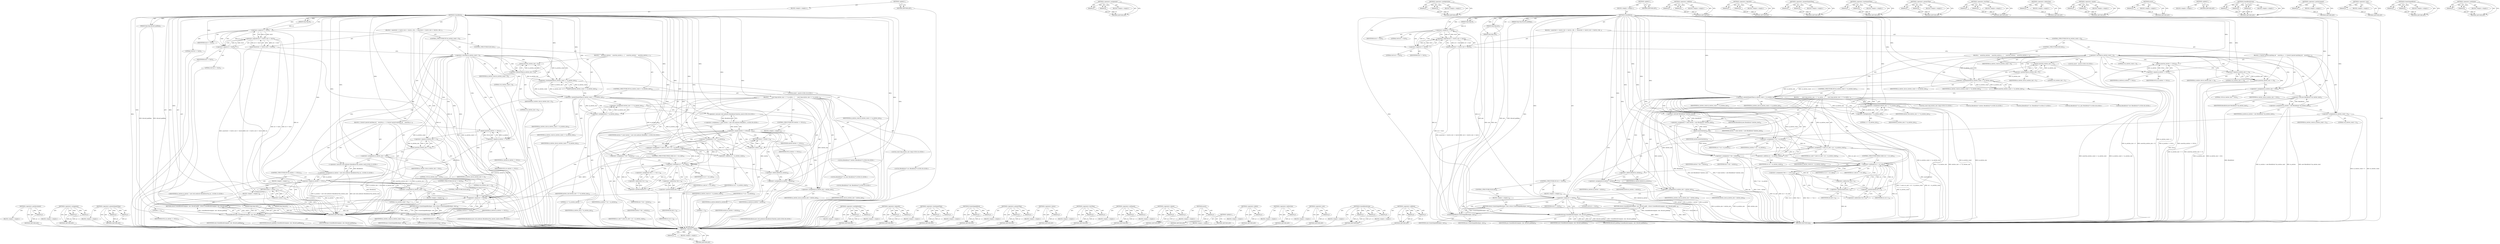 digraph "&lt;operator&gt;.addition" {
vulnerable_216 [label=<(METHOD,&lt;operator&gt;.delete)>];
vulnerable_217 [label=<(PARAM,p1)>];
vulnerable_218 [label=<(BLOCK,&lt;empty&gt;,&lt;empty&gt;)>];
vulnerable_219 [label=<(METHOD_RETURN,ANY)>];
vulnerable_169 [label=<(METHOD,&lt;operator&gt;.assignment)>];
vulnerable_170 [label=<(PARAM,p1)>];
vulnerable_171 [label=<(PARAM,p2)>];
vulnerable_172 [label=<(BLOCK,&lt;empty&gt;,&lt;empty&gt;)>];
vulnerable_173 [label=<(METHOD_RETURN,ANY)>];
vulnerable_193 [label=<(METHOD,&lt;operator&gt;.multiplication)>];
vulnerable_194 [label=<(PARAM,p1)>];
vulnerable_195 [label=<(PARAM,p2)>];
vulnerable_196 [label=<(BLOCK,&lt;empty&gt;,&lt;empty&gt;)>];
vulnerable_197 [label=<(METHOD_RETURN,ANY)>];
vulnerable_6 [label=<(METHOD,&lt;global&gt;)<SUB>1</SUB>>];
vulnerable_7 [label=<(BLOCK,&lt;empty&gt;,&lt;empty&gt;)<SUB>1</SUB>>];
vulnerable_8 [label=<(METHOD,CreateBlock)<SUB>1</SUB>>];
vulnerable_9 [label=<(PARAM,long long id)<SUB>1</SUB>>];
vulnerable_10 [label=<(PARAM,long long pos)<SUB>2</SUB>>];
vulnerable_11 [label=<(PARAM,long long size)<SUB>3</SUB>>];
vulnerable_12 [label=<(PARAM,long long discard_padding)<SUB>3</SUB>>];
vulnerable_13 [label=<(BLOCK,{
  assert((id == 0x20) || (id == 0x23)); // Bl...,{
  assert((id == 0x20) || (id == 0x23)); // Bl...)<SUB>3</SUB>>];
vulnerable_14 [label=<(assert,assert((id == 0x20) || (id == 0x23)))<SUB>4</SUB>>];
vulnerable_15 [label=<(&lt;operator&gt;.logicalOr,(id == 0x20) || (id == 0x23))<SUB>4</SUB>>];
vulnerable_16 [label=<(&lt;operator&gt;.equals,id == 0x20)<SUB>4</SUB>>];
vulnerable_17 [label=<(IDENTIFIER,id,id == 0x20)<SUB>4</SUB>>];
vulnerable_18 [label=<(LITERAL,0x20,id == 0x20)<SUB>4</SUB>>];
vulnerable_19 [label=<(&lt;operator&gt;.equals,id == 0x23)<SUB>4</SUB>>];
vulnerable_20 [label=<(IDENTIFIER,id,id == 0x23)<SUB>4</SUB>>];
vulnerable_21 [label=<(LITERAL,0x23,id == 0x23)<SUB>4</SUB>>];
vulnerable_22 [label=<(CONTROL_STRUCTURE,IF,if (m_entries_count &lt; 0))<SUB>6</SUB>>];
vulnerable_23 [label=<(&lt;operator&gt;.lessThan,m_entries_count &lt; 0)<SUB>6</SUB>>];
vulnerable_24 [label=<(IDENTIFIER,m_entries_count,m_entries_count &lt; 0)<SUB>6</SUB>>];
vulnerable_25 [label=<(LITERAL,0,m_entries_count &lt; 0)<SUB>6</SUB>>];
vulnerable_26 [label=<(BLOCK,{ // haven't parsed anything yet
    assert(m_e...,{ // haven't parsed anything yet
    assert(m_e...)<SUB>6</SUB>>];
vulnerable_27 [label=<(assert,assert(m_entries == NULL))<SUB>7</SUB>>];
vulnerable_28 [label=<(&lt;operator&gt;.equals,m_entries == NULL)<SUB>7</SUB>>];
vulnerable_29 [label=<(IDENTIFIER,m_entries,m_entries == NULL)<SUB>7</SUB>>];
vulnerable_30 [label=<(IDENTIFIER,NULL,m_entries == NULL)<SUB>7</SUB>>];
vulnerable_31 [label=<(assert,assert(m_entries_size == 0))<SUB>9</SUB>>];
vulnerable_32 [label=<(&lt;operator&gt;.equals,m_entries_size == 0)<SUB>9</SUB>>];
vulnerable_33 [label=<(IDENTIFIER,m_entries_size,m_entries_size == 0)<SUB>9</SUB>>];
vulnerable_34 [label=<(LITERAL,0,m_entries_size == 0)<SUB>9</SUB>>];
vulnerable_35 [label=<(&lt;operator&gt;.assignment,m_entries_size = 1024)<SUB>11</SUB>>];
vulnerable_36 [label=<(IDENTIFIER,m_entries_size,m_entries_size = 1024)<SUB>11</SUB>>];
vulnerable_37 [label=<(LITERAL,1024,m_entries_size = 1024)<SUB>11</SUB>>];
vulnerable_38 [label=<(&lt;operator&gt;.assignment,m_entries = new BlockEntry* [m_entries_size])<SUB>12</SUB>>];
vulnerable_39 [label=<(IDENTIFIER,m_entries,m_entries = new BlockEntry* [m_entries_size])<SUB>12</SUB>>];
vulnerable_40 [label=<(&lt;operator&gt;.new,new BlockEntry* [m_entries_size])<SUB>12</SUB>>];
vulnerable_41 [label=<(IDENTIFIER,BlockEntry,new BlockEntry* [m_entries_size])<SUB>12</SUB>>];
vulnerable_42 [label=<(&lt;operator&gt;.assignment,m_entries_count = 0)<SUB>14</SUB>>];
vulnerable_43 [label=<(IDENTIFIER,m_entries_count,m_entries_count = 0)<SUB>14</SUB>>];
vulnerable_44 [label=<(LITERAL,0,m_entries_count = 0)<SUB>14</SUB>>];
vulnerable_45 [label=<(CONTROL_STRUCTURE,ELSE,else)<SUB>15</SUB>>];
vulnerable_46 [label=<(BLOCK,{
    assert(m_entries);
    assert(m_entries_s...,{
    assert(m_entries);
    assert(m_entries_s...)<SUB>15</SUB>>];
vulnerable_47 [label="<(LOCAL,assert : assert)<SUB>16</SUB>>"];
vulnerable_48 [label=<(assert,assert(m_entries_size &gt; 0))<SUB>17</SUB>>];
vulnerable_49 [label=<(&lt;operator&gt;.greaterThan,m_entries_size &gt; 0)<SUB>17</SUB>>];
vulnerable_50 [label=<(IDENTIFIER,m_entries_size,m_entries_size &gt; 0)<SUB>17</SUB>>];
vulnerable_51 [label=<(LITERAL,0,m_entries_size &gt; 0)<SUB>17</SUB>>];
vulnerable_52 [label=<(assert,assert(m_entries_count &lt;= m_entries_size))<SUB>18</SUB>>];
vulnerable_53 [label=<(&lt;operator&gt;.lessEqualsThan,m_entries_count &lt;= m_entries_size)<SUB>18</SUB>>];
vulnerable_54 [label=<(IDENTIFIER,m_entries_count,m_entries_count &lt;= m_entries_size)<SUB>18</SUB>>];
vulnerable_55 [label=<(IDENTIFIER,m_entries_size,m_entries_count &lt;= m_entries_size)<SUB>18</SUB>>];
vulnerable_56 [label=<(CONTROL_STRUCTURE,IF,if (m_entries_count &gt;= m_entries_size))<SUB>21</SUB>>];
vulnerable_57 [label=<(&lt;operator&gt;.greaterEqualsThan,m_entries_count &gt;= m_entries_size)<SUB>21</SUB>>];
vulnerable_58 [label=<(IDENTIFIER,m_entries_count,m_entries_count &gt;= m_entries_size)<SUB>21</SUB>>];
vulnerable_59 [label=<(IDENTIFIER,m_entries_size,m_entries_count &gt;= m_entries_size)<SUB>21</SUB>>];
vulnerable_60 [label=<(BLOCK,{
       const long entries_size = 2 * m_entrie...,{
       const long entries_size = 2 * m_entrie...)<SUB>21</SUB>>];
vulnerable_61 [label="<(LOCAL,const long entries_size: long)<SUB>22</SUB>>"];
vulnerable_62 [label=<(&lt;operator&gt;.assignment,entries_size = 2 * m_entries_size)<SUB>22</SUB>>];
vulnerable_63 [label=<(IDENTIFIER,entries_size,entries_size = 2 * m_entries_size)<SUB>22</SUB>>];
vulnerable_64 [label=<(&lt;operator&gt;.multiplication,2 * m_entries_size)<SUB>22</SUB>>];
vulnerable_65 [label=<(LITERAL,2,2 * m_entries_size)<SUB>22</SUB>>];
vulnerable_66 [label=<(IDENTIFIER,m_entries_size,2 * m_entries_size)<SUB>22</SUB>>];
vulnerable_67 [label="<(LOCAL,BlockEntry** entries: BlockEntry**)<SUB>24</SUB>>"];
vulnerable_68 [label=<(&lt;operator&gt;.assignment,** const entries = new BlockEntry* [entries_size])<SUB>24</SUB>>];
vulnerable_69 [label=<(IDENTIFIER,entries,** const entries = new BlockEntry* [entries_size])<SUB>24</SUB>>];
vulnerable_70 [label=<(&lt;operator&gt;.new,new BlockEntry* [entries_size])<SUB>24</SUB>>];
vulnerable_71 [label=<(IDENTIFIER,BlockEntry,new BlockEntry* [entries_size])<SUB>24</SUB>>];
vulnerable_72 [label=<(assert,assert(entries))<SUB>25</SUB>>];
vulnerable_73 [label=<(IDENTIFIER,entries,assert(entries))<SUB>25</SUB>>];
vulnerable_74 [label="<(LOCAL,BlockEntry** src: BlockEntry**)<SUB>27</SUB>>"];
vulnerable_75 [label=<(&lt;operator&gt;.assignment,** src = m_entries)<SUB>27</SUB>>];
vulnerable_76 [label=<(IDENTIFIER,src,** src = m_entries)<SUB>27</SUB>>];
vulnerable_77 [label=<(IDENTIFIER,m_entries,** src = m_entries)<SUB>27</SUB>>];
vulnerable_78 [label="<(LOCAL,BlockEntry** src_end: BlockEntry**)<SUB>28</SUB>>"];
vulnerable_79 [label=<(&lt;operator&gt;.assignment,** const src_end = src + m_entries_count)<SUB>28</SUB>>];
vulnerable_80 [label=<(IDENTIFIER,src_end,** const src_end = src + m_entries_count)<SUB>28</SUB>>];
vulnerable_81 [label=<(&lt;operator&gt;.addition,src + m_entries_count)<SUB>28</SUB>>];
vulnerable_82 [label=<(IDENTIFIER,src,src + m_entries_count)<SUB>28</SUB>>];
vulnerable_83 [label=<(IDENTIFIER,m_entries_count,src + m_entries_count)<SUB>28</SUB>>];
vulnerable_84 [label="<(LOCAL,BlockEntry** dst: BlockEntry**)<SUB>30</SUB>>"];
vulnerable_85 [label=<(&lt;operator&gt;.assignment,** dst = entries)<SUB>30</SUB>>];
vulnerable_86 [label=<(IDENTIFIER,dst,** dst = entries)<SUB>30</SUB>>];
vulnerable_87 [label=<(IDENTIFIER,entries,** dst = entries)<SUB>30</SUB>>];
vulnerable_88 [label=<(CONTROL_STRUCTURE,WHILE,while (src != src_end))<SUB>32</SUB>>];
vulnerable_89 [label=<(&lt;operator&gt;.notEquals,src != src_end)<SUB>32</SUB>>];
vulnerable_90 [label=<(IDENTIFIER,src,src != src_end)<SUB>32</SUB>>];
vulnerable_91 [label=<(IDENTIFIER,src_end,src != src_end)<SUB>32</SUB>>];
vulnerable_92 [label=<(&lt;operator&gt;.assignment,*dst++ = *src++)<SUB>33</SUB>>];
vulnerable_93 [label=<(&lt;operator&gt;.indirection,*dst++)<SUB>33</SUB>>];
vulnerable_94 [label=<(&lt;operator&gt;.postIncrement,dst++)<SUB>33</SUB>>];
vulnerable_95 [label=<(IDENTIFIER,dst,dst++)<SUB>33</SUB>>];
vulnerable_96 [label=<(&lt;operator&gt;.indirection,*src++)<SUB>33</SUB>>];
vulnerable_97 [label=<(&lt;operator&gt;.postIncrement,src++)<SUB>33</SUB>>];
vulnerable_98 [label=<(IDENTIFIER,src,src++)<SUB>33</SUB>>];
vulnerable_99 [label=<(&lt;operator&gt;.delete,delete[] m_entries)<SUB>35</SUB>>];
vulnerable_100 [label=<(IDENTIFIER,m_entries,delete[] m_entries)<SUB>35</SUB>>];
vulnerable_101 [label=<(&lt;operator&gt;.assignment,m_entries = entries)<SUB>37</SUB>>];
vulnerable_102 [label=<(IDENTIFIER,m_entries,m_entries = entries)<SUB>37</SUB>>];
vulnerable_103 [label=<(IDENTIFIER,entries,m_entries = entries)<SUB>37</SUB>>];
vulnerable_104 [label=<(&lt;operator&gt;.assignment,m_entries_size = entries_size)<SUB>38</SUB>>];
vulnerable_105 [label=<(IDENTIFIER,m_entries_size,m_entries_size = entries_size)<SUB>38</SUB>>];
vulnerable_106 [label=<(IDENTIFIER,entries_size,m_entries_size = entries_size)<SUB>38</SUB>>];
vulnerable_107 [label=<(CONTROL_STRUCTURE,IF,if (id == 0x20))<SUB>42</SUB>>];
vulnerable_108 [label=<(&lt;operator&gt;.equals,id == 0x20)<SUB>42</SUB>>];
vulnerable_109 [label=<(IDENTIFIER,id,id == 0x20)<SUB>42</SUB>>];
vulnerable_110 [label=<(LITERAL,0x20,id == 0x20)<SUB>42</SUB>>];
vulnerable_111 [label=<(BLOCK,&lt;empty&gt;,&lt;empty&gt;)<SUB>43</SUB>>];
vulnerable_112 [label=<(RETURN,return CreateBlockGroup(pos, size, discard_padd...,return CreateBlockGroup(pos, size, discard_padd...)<SUB>43</SUB>>];
vulnerable_113 [label=<(CreateBlockGroup,CreateBlockGroup(pos, size, discard_padding))<SUB>43</SUB>>];
vulnerable_114 [label=<(IDENTIFIER,pos,CreateBlockGroup(pos, size, discard_padding))<SUB>43</SUB>>];
vulnerable_115 [label=<(IDENTIFIER,size,CreateBlockGroup(pos, size, discard_padding))<SUB>43</SUB>>];
vulnerable_116 [label=<(IDENTIFIER,discard_padding,CreateBlockGroup(pos, size, discard_padding))<SUB>43</SUB>>];
vulnerable_117 [label=<(CONTROL_STRUCTURE,ELSE,else)<SUB>45</SUB>>];
vulnerable_118 [label=<(BLOCK,&lt;empty&gt;,&lt;empty&gt;)<SUB>45</SUB>>];
vulnerable_119 [label=<(RETURN,return CreateSimpleBlock(pos, size);,return CreateSimpleBlock(pos, size);)<SUB>45</SUB>>];
vulnerable_120 [label=<(CreateSimpleBlock,CreateSimpleBlock(pos, size))<SUB>45</SUB>>];
vulnerable_121 [label=<(IDENTIFIER,pos,CreateSimpleBlock(pos, size))<SUB>45</SUB>>];
vulnerable_122 [label=<(IDENTIFIER,size,CreateSimpleBlock(pos, size))<SUB>45</SUB>>];
vulnerable_123 [label=<(METHOD_RETURN,long)<SUB>1</SUB>>];
vulnerable_125 [label=<(METHOD_RETURN,ANY)<SUB>1</SUB>>];
vulnerable_198 [label=<(METHOD,&lt;operator&gt;.addition)>];
vulnerable_199 [label=<(PARAM,p1)>];
vulnerable_200 [label=<(PARAM,p2)>];
vulnerable_201 [label=<(BLOCK,&lt;empty&gt;,&lt;empty&gt;)>];
vulnerable_202 [label=<(METHOD_RETURN,ANY)>];
vulnerable_154 [label=<(METHOD,&lt;operator&gt;.logicalOr)>];
vulnerable_155 [label=<(PARAM,p1)>];
vulnerable_156 [label=<(PARAM,p2)>];
vulnerable_157 [label=<(BLOCK,&lt;empty&gt;,&lt;empty&gt;)>];
vulnerable_158 [label=<(METHOD_RETURN,ANY)>];
vulnerable_188 [label=<(METHOD,&lt;operator&gt;.greaterEqualsThan)>];
vulnerable_189 [label=<(PARAM,p1)>];
vulnerable_190 [label=<(PARAM,p2)>];
vulnerable_191 [label=<(BLOCK,&lt;empty&gt;,&lt;empty&gt;)>];
vulnerable_192 [label=<(METHOD_RETURN,ANY)>];
vulnerable_183 [label=<(METHOD,&lt;operator&gt;.lessEqualsThan)>];
vulnerable_184 [label=<(PARAM,p1)>];
vulnerable_185 [label=<(PARAM,p2)>];
vulnerable_186 [label=<(BLOCK,&lt;empty&gt;,&lt;empty&gt;)>];
vulnerable_187 [label=<(METHOD_RETURN,ANY)>];
vulnerable_178 [label=<(METHOD,&lt;operator&gt;.greaterThan)>];
vulnerable_179 [label=<(PARAM,p1)>];
vulnerable_180 [label=<(PARAM,p2)>];
vulnerable_181 [label=<(BLOCK,&lt;empty&gt;,&lt;empty&gt;)>];
vulnerable_182 [label=<(METHOD_RETURN,ANY)>];
vulnerable_164 [label=<(METHOD,&lt;operator&gt;.lessThan)>];
vulnerable_165 [label=<(PARAM,p1)>];
vulnerable_166 [label=<(PARAM,p2)>];
vulnerable_167 [label=<(BLOCK,&lt;empty&gt;,&lt;empty&gt;)>];
vulnerable_168 [label=<(METHOD_RETURN,ANY)>];
vulnerable_208 [label=<(METHOD,&lt;operator&gt;.indirection)>];
vulnerable_209 [label=<(PARAM,p1)>];
vulnerable_210 [label=<(BLOCK,&lt;empty&gt;,&lt;empty&gt;)>];
vulnerable_211 [label=<(METHOD_RETURN,ANY)>];
vulnerable_159 [label=<(METHOD,&lt;operator&gt;.equals)>];
vulnerable_160 [label=<(PARAM,p1)>];
vulnerable_161 [label=<(PARAM,p2)>];
vulnerable_162 [label=<(BLOCK,&lt;empty&gt;,&lt;empty&gt;)>];
vulnerable_163 [label=<(METHOD_RETURN,ANY)>];
vulnerable_150 [label=<(METHOD,assert)>];
vulnerable_151 [label=<(PARAM,p1)>];
vulnerable_152 [label=<(BLOCK,&lt;empty&gt;,&lt;empty&gt;)>];
vulnerable_153 [label=<(METHOD_RETURN,ANY)>];
vulnerable_144 [label=<(METHOD,&lt;global&gt;)<SUB>1</SUB>>];
vulnerable_145 [label=<(BLOCK,&lt;empty&gt;,&lt;empty&gt;)>];
vulnerable_146 [label=<(METHOD_RETURN,ANY)>];
vulnerable_220 [label=<(METHOD,CreateBlockGroup)>];
vulnerable_221 [label=<(PARAM,p1)>];
vulnerable_222 [label=<(PARAM,p2)>];
vulnerable_223 [label=<(PARAM,p3)>];
vulnerable_224 [label=<(BLOCK,&lt;empty&gt;,&lt;empty&gt;)>];
vulnerable_225 [label=<(METHOD_RETURN,ANY)>];
vulnerable_212 [label=<(METHOD,&lt;operator&gt;.postIncrement)>];
vulnerable_213 [label=<(PARAM,p1)>];
vulnerable_214 [label=<(BLOCK,&lt;empty&gt;,&lt;empty&gt;)>];
vulnerable_215 [label=<(METHOD_RETURN,ANY)>];
vulnerable_174 [label=<(METHOD,&lt;operator&gt;.new)>];
vulnerable_175 [label=<(PARAM,p1)>];
vulnerable_176 [label=<(BLOCK,&lt;empty&gt;,&lt;empty&gt;)>];
vulnerable_177 [label=<(METHOD_RETURN,ANY)>];
vulnerable_226 [label=<(METHOD,CreateSimpleBlock)>];
vulnerable_227 [label=<(PARAM,p1)>];
vulnerable_228 [label=<(PARAM,p2)>];
vulnerable_229 [label=<(BLOCK,&lt;empty&gt;,&lt;empty&gt;)>];
vulnerable_230 [label=<(METHOD_RETURN,ANY)>];
vulnerable_203 [label=<(METHOD,&lt;operator&gt;.notEquals)>];
vulnerable_204 [label=<(PARAM,p1)>];
vulnerable_205 [label=<(PARAM,p2)>];
vulnerable_206 [label=<(BLOCK,&lt;empty&gt;,&lt;empty&gt;)>];
vulnerable_207 [label=<(METHOD_RETURN,ANY)>];
fixed_230 [label=<(METHOD,&lt;operator&gt;.postIncrement)>];
fixed_231 [label=<(PARAM,p1)>];
fixed_232 [label=<(BLOCK,&lt;empty&gt;,&lt;empty&gt;)>];
fixed_233 [label=<(METHOD_RETURN,ANY)>];
fixed_183 [label=<(METHOD,&lt;operator&gt;.assignment)>];
fixed_184 [label=<(PARAM,p1)>];
fixed_185 [label=<(PARAM,p2)>];
fixed_186 [label=<(BLOCK,&lt;empty&gt;,&lt;empty&gt;)>];
fixed_187 [label=<(METHOD_RETURN,ANY)>];
fixed_206 [label=<(METHOD,&lt;operator&gt;.greaterEqualsThan)>];
fixed_207 [label=<(PARAM,p1)>];
fixed_208 [label=<(PARAM,p2)>];
fixed_209 [label=<(BLOCK,&lt;empty&gt;,&lt;empty&gt;)>];
fixed_210 [label=<(METHOD_RETURN,ANY)>];
fixed_6 [label=<(METHOD,&lt;global&gt;)<SUB>1</SUB>>];
fixed_7 [label=<(BLOCK,&lt;empty&gt;,&lt;empty&gt;)<SUB>1</SUB>>];
fixed_8 [label=<(METHOD,CreateBlock)<SUB>1</SUB>>];
fixed_9 [label=<(PARAM,long long id)<SUB>1</SUB>>];
fixed_10 [label=<(PARAM,long long pos)<SUB>2</SUB>>];
fixed_11 [label=<(PARAM,long long size)<SUB>3</SUB>>];
fixed_12 [label=<(PARAM,long long discard_padding)<SUB>3</SUB>>];
fixed_13 [label=<(BLOCK,{
  assert((id == 0x20) || (id == 0x23)); // Bl...,{
  assert((id == 0x20) || (id == 0x23)); // Bl...)<SUB>3</SUB>>];
fixed_14 [label=<(assert,assert((id == 0x20) || (id == 0x23)))<SUB>4</SUB>>];
fixed_15 [label=<(&lt;operator&gt;.logicalOr,(id == 0x20) || (id == 0x23))<SUB>4</SUB>>];
fixed_16 [label=<(&lt;operator&gt;.equals,id == 0x20)<SUB>4</SUB>>];
fixed_17 [label=<(IDENTIFIER,id,id == 0x20)<SUB>4</SUB>>];
fixed_18 [label=<(LITERAL,0x20,id == 0x20)<SUB>4</SUB>>];
fixed_19 [label=<(&lt;operator&gt;.equals,id == 0x23)<SUB>4</SUB>>];
fixed_20 [label=<(IDENTIFIER,id,id == 0x23)<SUB>4</SUB>>];
fixed_21 [label=<(LITERAL,0x23,id == 0x23)<SUB>4</SUB>>];
fixed_22 [label=<(CONTROL_STRUCTURE,IF,if (m_entries_count &lt; 0))<SUB>6</SUB>>];
fixed_23 [label=<(&lt;operator&gt;.lessThan,m_entries_count &lt; 0)<SUB>6</SUB>>];
fixed_24 [label=<(IDENTIFIER,m_entries_count,m_entries_count &lt; 0)<SUB>6</SUB>>];
fixed_25 [label=<(LITERAL,0,m_entries_count &lt; 0)<SUB>6</SUB>>];
fixed_26 [label=<(BLOCK,{ // haven't parsed anything yet
    assert(m_e...,{ // haven't parsed anything yet
    assert(m_e...)<SUB>6</SUB>>];
fixed_27 [label=<(assert,assert(m_entries == NULL))<SUB>7</SUB>>];
fixed_28 [label=<(&lt;operator&gt;.equals,m_entries == NULL)<SUB>7</SUB>>];
fixed_29 [label=<(IDENTIFIER,m_entries,m_entries == NULL)<SUB>7</SUB>>];
fixed_30 [label=<(IDENTIFIER,NULL,m_entries == NULL)<SUB>7</SUB>>];
fixed_31 [label=<(assert,assert(m_entries_size == 0))<SUB>9</SUB>>];
fixed_32 [label=<(&lt;operator&gt;.equals,m_entries_size == 0)<SUB>9</SUB>>];
fixed_33 [label=<(IDENTIFIER,m_entries_size,m_entries_size == 0)<SUB>9</SUB>>];
fixed_34 [label=<(LITERAL,0,m_entries_size == 0)<SUB>9</SUB>>];
fixed_35 [label=<(&lt;operator&gt;.assignment,m_entries_size = 1024)<SUB>11</SUB>>];
fixed_36 [label=<(IDENTIFIER,m_entries_size,m_entries_size = 1024)<SUB>11</SUB>>];
fixed_37 [label=<(LITERAL,1024,m_entries_size = 1024)<SUB>11</SUB>>];
fixed_38 [label="<(&lt;operator&gt;.assignment,m_entries = new (std::nothrow) BlockEntry*[m_en...)<SUB>12</SUB>>"];
fixed_39 [label="<(IDENTIFIER,m_entries,m_entries = new (std::nothrow) BlockEntry*[m_en...)<SUB>12</SUB>>"];
fixed_40 [label="<(&lt;operator&gt;.new,new (std::nothrow) BlockEntry*[m_entries_size])<SUB>12</SUB>>"];
fixed_41 [label="<(IDENTIFIER,BlockEntry,new (std::nothrow) BlockEntry*[m_entries_size])<SUB>12</SUB>>"];
fixed_42 [label=<(CONTROL_STRUCTURE,IF,if (m_entries == NULL))<SUB>13</SUB>>];
fixed_43 [label=<(&lt;operator&gt;.equals,m_entries == NULL)<SUB>13</SUB>>];
fixed_44 [label=<(IDENTIFIER,m_entries,m_entries == NULL)<SUB>13</SUB>>];
fixed_45 [label=<(IDENTIFIER,NULL,m_entries == NULL)<SUB>13</SUB>>];
fixed_46 [label=<(BLOCK,&lt;empty&gt;,&lt;empty&gt;)<SUB>14</SUB>>];
fixed_47 [label=<(RETURN,return -1;,return -1;)<SUB>14</SUB>>];
fixed_48 [label=<(&lt;operator&gt;.minus,-1)<SUB>14</SUB>>];
fixed_49 [label=<(LITERAL,1,-1)<SUB>14</SUB>>];
fixed_50 [label=<(&lt;operator&gt;.assignment,m_entries_count = 0)<SUB>16</SUB>>];
fixed_51 [label=<(IDENTIFIER,m_entries_count,m_entries_count = 0)<SUB>16</SUB>>];
fixed_52 [label=<(LITERAL,0,m_entries_count = 0)<SUB>16</SUB>>];
fixed_53 [label=<(CONTROL_STRUCTURE,ELSE,else)<SUB>17</SUB>>];
fixed_54 [label=<(BLOCK,{
    assert(m_entries);
    assert(m_entries_s...,{
    assert(m_entries);
    assert(m_entries_s...)<SUB>17</SUB>>];
fixed_55 [label="<(LOCAL,assert : assert)<SUB>18</SUB>>"];
fixed_56 [label=<(assert,assert(m_entries_size &gt; 0))<SUB>19</SUB>>];
fixed_57 [label=<(&lt;operator&gt;.greaterThan,m_entries_size &gt; 0)<SUB>19</SUB>>];
fixed_58 [label=<(IDENTIFIER,m_entries_size,m_entries_size &gt; 0)<SUB>19</SUB>>];
fixed_59 [label=<(LITERAL,0,m_entries_size &gt; 0)<SUB>19</SUB>>];
fixed_60 [label=<(assert,assert(m_entries_count &lt;= m_entries_size))<SUB>20</SUB>>];
fixed_61 [label=<(&lt;operator&gt;.lessEqualsThan,m_entries_count &lt;= m_entries_size)<SUB>20</SUB>>];
fixed_62 [label=<(IDENTIFIER,m_entries_count,m_entries_count &lt;= m_entries_size)<SUB>20</SUB>>];
fixed_63 [label=<(IDENTIFIER,m_entries_size,m_entries_count &lt;= m_entries_size)<SUB>20</SUB>>];
fixed_64 [label=<(CONTROL_STRUCTURE,IF,if (m_entries_count &gt;= m_entries_size))<SUB>23</SUB>>];
fixed_65 [label=<(&lt;operator&gt;.greaterEqualsThan,m_entries_count &gt;= m_entries_size)<SUB>23</SUB>>];
fixed_66 [label=<(IDENTIFIER,m_entries_count,m_entries_count &gt;= m_entries_size)<SUB>23</SUB>>];
fixed_67 [label=<(IDENTIFIER,m_entries_size,m_entries_count &gt;= m_entries_size)<SUB>23</SUB>>];
fixed_68 [label=<(BLOCK,{
       const long entries_size = 2 * m_entrie...,{
       const long entries_size = 2 * m_entrie...)<SUB>23</SUB>>];
fixed_69 [label="<(LOCAL,const long entries_size: long)<SUB>24</SUB>>"];
fixed_70 [label=<(&lt;operator&gt;.assignment,entries_size = 2 * m_entries_size)<SUB>24</SUB>>];
fixed_71 [label=<(IDENTIFIER,entries_size,entries_size = 2 * m_entries_size)<SUB>24</SUB>>];
fixed_72 [label=<(&lt;operator&gt;.multiplication,2 * m_entries_size)<SUB>24</SUB>>];
fixed_73 [label=<(LITERAL,2,2 * m_entries_size)<SUB>24</SUB>>];
fixed_74 [label=<(IDENTIFIER,m_entries_size,2 * m_entries_size)<SUB>24</SUB>>];
fixed_75 [label="<(LOCAL,BlockEntry** entries: BlockEntry**)<SUB>26</SUB>>"];
fixed_76 [label="<(&lt;operator&gt;.assignment,** const entries = new (std::nothrow) BlockEntr...)<SUB>26</SUB>>"];
fixed_77 [label="<(IDENTIFIER,entries,** const entries = new (std::nothrow) BlockEntr...)<SUB>26</SUB>>"];
fixed_78 [label="<(&lt;operator&gt;.new,new (std::nothrow) BlockEntry*[entries_size])<SUB>26</SUB>>"];
fixed_79 [label="<(IDENTIFIER,BlockEntry,new (std::nothrow) BlockEntry*[entries_size])<SUB>26</SUB>>"];
fixed_80 [label=<(CONTROL_STRUCTURE,IF,if (entries == NULL))<SUB>27</SUB>>];
fixed_81 [label=<(&lt;operator&gt;.equals,entries == NULL)<SUB>27</SUB>>];
fixed_82 [label=<(IDENTIFIER,entries,entries == NULL)<SUB>27</SUB>>];
fixed_83 [label=<(IDENTIFIER,NULL,entries == NULL)<SUB>27</SUB>>];
fixed_84 [label=<(BLOCK,&lt;empty&gt;,&lt;empty&gt;)<SUB>28</SUB>>];
fixed_85 [label=<(RETURN,return -1;,return -1;)<SUB>28</SUB>>];
fixed_86 [label=<(&lt;operator&gt;.minus,-1)<SUB>28</SUB>>];
fixed_87 [label=<(LITERAL,1,-1)<SUB>28</SUB>>];
fixed_88 [label="<(LOCAL,BlockEntry** src: BlockEntry**)<SUB>30</SUB>>"];
fixed_89 [label=<(&lt;operator&gt;.assignment,** src = m_entries)<SUB>30</SUB>>];
fixed_90 [label=<(IDENTIFIER,src,** src = m_entries)<SUB>30</SUB>>];
fixed_91 [label=<(IDENTIFIER,m_entries,** src = m_entries)<SUB>30</SUB>>];
fixed_92 [label="<(LOCAL,BlockEntry** src_end: BlockEntry**)<SUB>31</SUB>>"];
fixed_93 [label=<(&lt;operator&gt;.assignment,** const src_end = src + m_entries_count)<SUB>31</SUB>>];
fixed_94 [label=<(IDENTIFIER,src_end,** const src_end = src + m_entries_count)<SUB>31</SUB>>];
fixed_95 [label=<(&lt;operator&gt;.addition,src + m_entries_count)<SUB>31</SUB>>];
fixed_96 [label=<(IDENTIFIER,src,src + m_entries_count)<SUB>31</SUB>>];
fixed_97 [label=<(IDENTIFIER,m_entries_count,src + m_entries_count)<SUB>31</SUB>>];
fixed_98 [label="<(LOCAL,BlockEntry** dst: BlockEntry**)<SUB>33</SUB>>"];
fixed_99 [label=<(&lt;operator&gt;.assignment,** dst = entries)<SUB>33</SUB>>];
fixed_100 [label=<(IDENTIFIER,dst,** dst = entries)<SUB>33</SUB>>];
fixed_101 [label=<(IDENTIFIER,entries,** dst = entries)<SUB>33</SUB>>];
fixed_102 [label=<(CONTROL_STRUCTURE,WHILE,while (src != src_end))<SUB>35</SUB>>];
fixed_103 [label=<(&lt;operator&gt;.notEquals,src != src_end)<SUB>35</SUB>>];
fixed_104 [label=<(IDENTIFIER,src,src != src_end)<SUB>35</SUB>>];
fixed_105 [label=<(IDENTIFIER,src_end,src != src_end)<SUB>35</SUB>>];
fixed_106 [label=<(&lt;operator&gt;.assignment,*dst++ = *src++)<SUB>36</SUB>>];
fixed_107 [label=<(&lt;operator&gt;.indirection,*dst++)<SUB>36</SUB>>];
fixed_108 [label=<(&lt;operator&gt;.postIncrement,dst++)<SUB>36</SUB>>];
fixed_109 [label=<(IDENTIFIER,dst,dst++)<SUB>36</SUB>>];
fixed_110 [label=<(&lt;operator&gt;.indirection,*src++)<SUB>36</SUB>>];
fixed_111 [label=<(&lt;operator&gt;.postIncrement,src++)<SUB>36</SUB>>];
fixed_112 [label=<(IDENTIFIER,src,src++)<SUB>36</SUB>>];
fixed_113 [label=<(&lt;operator&gt;.delete,delete[] m_entries)<SUB>38</SUB>>];
fixed_114 [label=<(IDENTIFIER,m_entries,delete[] m_entries)<SUB>38</SUB>>];
fixed_115 [label=<(&lt;operator&gt;.assignment,m_entries = entries)<SUB>40</SUB>>];
fixed_116 [label=<(IDENTIFIER,m_entries,m_entries = entries)<SUB>40</SUB>>];
fixed_117 [label=<(IDENTIFIER,entries,m_entries = entries)<SUB>40</SUB>>];
fixed_118 [label=<(&lt;operator&gt;.assignment,m_entries_size = entries_size)<SUB>41</SUB>>];
fixed_119 [label=<(IDENTIFIER,m_entries_size,m_entries_size = entries_size)<SUB>41</SUB>>];
fixed_120 [label=<(IDENTIFIER,entries_size,m_entries_size = entries_size)<SUB>41</SUB>>];
fixed_121 [label=<(CONTROL_STRUCTURE,IF,if (id == 0x20))<SUB>45</SUB>>];
fixed_122 [label=<(&lt;operator&gt;.equals,id == 0x20)<SUB>45</SUB>>];
fixed_123 [label=<(IDENTIFIER,id,id == 0x20)<SUB>45</SUB>>];
fixed_124 [label=<(LITERAL,0x20,id == 0x20)<SUB>45</SUB>>];
fixed_125 [label=<(BLOCK,&lt;empty&gt;,&lt;empty&gt;)<SUB>46</SUB>>];
fixed_126 [label=<(RETURN,return CreateBlockGroup(pos, size, discard_padd...,return CreateBlockGroup(pos, size, discard_padd...)<SUB>46</SUB>>];
fixed_127 [label=<(CreateBlockGroup,CreateBlockGroup(pos, size, discard_padding))<SUB>46</SUB>>];
fixed_128 [label=<(IDENTIFIER,pos,CreateBlockGroup(pos, size, discard_padding))<SUB>46</SUB>>];
fixed_129 [label=<(IDENTIFIER,size,CreateBlockGroup(pos, size, discard_padding))<SUB>46</SUB>>];
fixed_130 [label=<(IDENTIFIER,discard_padding,CreateBlockGroup(pos, size, discard_padding))<SUB>46</SUB>>];
fixed_131 [label=<(CONTROL_STRUCTURE,ELSE,else)<SUB>48</SUB>>];
fixed_132 [label=<(BLOCK,&lt;empty&gt;,&lt;empty&gt;)<SUB>48</SUB>>];
fixed_133 [label=<(RETURN,return CreateSimpleBlock(pos, size);,return CreateSimpleBlock(pos, size);)<SUB>48</SUB>>];
fixed_134 [label=<(CreateSimpleBlock,CreateSimpleBlock(pos, size))<SUB>48</SUB>>];
fixed_135 [label=<(IDENTIFIER,pos,CreateSimpleBlock(pos, size))<SUB>48</SUB>>];
fixed_136 [label=<(IDENTIFIER,size,CreateSimpleBlock(pos, size))<SUB>48</SUB>>];
fixed_137 [label=<(METHOD_RETURN,long)<SUB>1</SUB>>];
fixed_139 [label=<(METHOD_RETURN,ANY)<SUB>1</SUB>>];
fixed_211 [label=<(METHOD,&lt;operator&gt;.multiplication)>];
fixed_212 [label=<(PARAM,p1)>];
fixed_213 [label=<(PARAM,p2)>];
fixed_214 [label=<(BLOCK,&lt;empty&gt;,&lt;empty&gt;)>];
fixed_215 [label=<(METHOD_RETURN,ANY)>];
fixed_168 [label=<(METHOD,&lt;operator&gt;.logicalOr)>];
fixed_169 [label=<(PARAM,p1)>];
fixed_170 [label=<(PARAM,p2)>];
fixed_171 [label=<(BLOCK,&lt;empty&gt;,&lt;empty&gt;)>];
fixed_172 [label=<(METHOD_RETURN,ANY)>];
fixed_201 [label=<(METHOD,&lt;operator&gt;.lessEqualsThan)>];
fixed_202 [label=<(PARAM,p1)>];
fixed_203 [label=<(PARAM,p2)>];
fixed_204 [label=<(BLOCK,&lt;empty&gt;,&lt;empty&gt;)>];
fixed_205 [label=<(METHOD_RETURN,ANY)>];
fixed_244 [label=<(METHOD,CreateSimpleBlock)>];
fixed_245 [label=<(PARAM,p1)>];
fixed_246 [label=<(PARAM,p2)>];
fixed_247 [label=<(BLOCK,&lt;empty&gt;,&lt;empty&gt;)>];
fixed_248 [label=<(METHOD_RETURN,ANY)>];
fixed_196 [label=<(METHOD,&lt;operator&gt;.greaterThan)>];
fixed_197 [label=<(PARAM,p1)>];
fixed_198 [label=<(PARAM,p2)>];
fixed_199 [label=<(BLOCK,&lt;empty&gt;,&lt;empty&gt;)>];
fixed_200 [label=<(METHOD_RETURN,ANY)>];
fixed_192 [label=<(METHOD,&lt;operator&gt;.minus)>];
fixed_193 [label=<(PARAM,p1)>];
fixed_194 [label=<(BLOCK,&lt;empty&gt;,&lt;empty&gt;)>];
fixed_195 [label=<(METHOD_RETURN,ANY)>];
fixed_178 [label=<(METHOD,&lt;operator&gt;.lessThan)>];
fixed_179 [label=<(PARAM,p1)>];
fixed_180 [label=<(PARAM,p2)>];
fixed_181 [label=<(BLOCK,&lt;empty&gt;,&lt;empty&gt;)>];
fixed_182 [label=<(METHOD_RETURN,ANY)>];
fixed_221 [label=<(METHOD,&lt;operator&gt;.notEquals)>];
fixed_222 [label=<(PARAM,p1)>];
fixed_223 [label=<(PARAM,p2)>];
fixed_224 [label=<(BLOCK,&lt;empty&gt;,&lt;empty&gt;)>];
fixed_225 [label=<(METHOD_RETURN,ANY)>];
fixed_173 [label=<(METHOD,&lt;operator&gt;.equals)>];
fixed_174 [label=<(PARAM,p1)>];
fixed_175 [label=<(PARAM,p2)>];
fixed_176 [label=<(BLOCK,&lt;empty&gt;,&lt;empty&gt;)>];
fixed_177 [label=<(METHOD_RETURN,ANY)>];
fixed_164 [label=<(METHOD,assert)>];
fixed_165 [label=<(PARAM,p1)>];
fixed_166 [label=<(BLOCK,&lt;empty&gt;,&lt;empty&gt;)>];
fixed_167 [label=<(METHOD_RETURN,ANY)>];
fixed_158 [label=<(METHOD,&lt;global&gt;)<SUB>1</SUB>>];
fixed_159 [label=<(BLOCK,&lt;empty&gt;,&lt;empty&gt;)>];
fixed_160 [label=<(METHOD_RETURN,ANY)>];
fixed_234 [label=<(METHOD,&lt;operator&gt;.delete)>];
fixed_235 [label=<(PARAM,p1)>];
fixed_236 [label=<(BLOCK,&lt;empty&gt;,&lt;empty&gt;)>];
fixed_237 [label=<(METHOD_RETURN,ANY)>];
fixed_226 [label=<(METHOD,&lt;operator&gt;.indirection)>];
fixed_227 [label=<(PARAM,p1)>];
fixed_228 [label=<(BLOCK,&lt;empty&gt;,&lt;empty&gt;)>];
fixed_229 [label=<(METHOD_RETURN,ANY)>];
fixed_188 [label=<(METHOD,&lt;operator&gt;.new)>];
fixed_189 [label=<(PARAM,p1)>];
fixed_190 [label=<(BLOCK,&lt;empty&gt;,&lt;empty&gt;)>];
fixed_191 [label=<(METHOD_RETURN,ANY)>];
fixed_238 [label=<(METHOD,CreateBlockGroup)>];
fixed_239 [label=<(PARAM,p1)>];
fixed_240 [label=<(PARAM,p2)>];
fixed_241 [label=<(PARAM,p3)>];
fixed_242 [label=<(BLOCK,&lt;empty&gt;,&lt;empty&gt;)>];
fixed_243 [label=<(METHOD_RETURN,ANY)>];
fixed_216 [label=<(METHOD,&lt;operator&gt;.addition)>];
fixed_217 [label=<(PARAM,p1)>];
fixed_218 [label=<(PARAM,p2)>];
fixed_219 [label=<(BLOCK,&lt;empty&gt;,&lt;empty&gt;)>];
fixed_220 [label=<(METHOD_RETURN,ANY)>];
vulnerable_216 -> vulnerable_217  [key=0, label="AST: "];
vulnerable_216 -> vulnerable_217  [key=1, label="DDG: "];
vulnerable_216 -> vulnerable_218  [key=0, label="AST: "];
vulnerable_216 -> vulnerable_219  [key=0, label="AST: "];
vulnerable_216 -> vulnerable_219  [key=1, label="CFG: "];
vulnerable_217 -> vulnerable_219  [key=0, label="DDG: p1"];
vulnerable_169 -> vulnerable_170  [key=0, label="AST: "];
vulnerable_169 -> vulnerable_170  [key=1, label="DDG: "];
vulnerable_169 -> vulnerable_172  [key=0, label="AST: "];
vulnerable_169 -> vulnerable_171  [key=0, label="AST: "];
vulnerable_169 -> vulnerable_171  [key=1, label="DDG: "];
vulnerable_169 -> vulnerable_173  [key=0, label="AST: "];
vulnerable_169 -> vulnerable_173  [key=1, label="CFG: "];
vulnerable_170 -> vulnerable_173  [key=0, label="DDG: p1"];
vulnerable_171 -> vulnerable_173  [key=0, label="DDG: p2"];
vulnerable_193 -> vulnerable_194  [key=0, label="AST: "];
vulnerable_193 -> vulnerable_194  [key=1, label="DDG: "];
vulnerable_193 -> vulnerable_196  [key=0, label="AST: "];
vulnerable_193 -> vulnerable_195  [key=0, label="AST: "];
vulnerable_193 -> vulnerable_195  [key=1, label="DDG: "];
vulnerable_193 -> vulnerable_197  [key=0, label="AST: "];
vulnerable_193 -> vulnerable_197  [key=1, label="CFG: "];
vulnerable_194 -> vulnerable_197  [key=0, label="DDG: p1"];
vulnerable_195 -> vulnerable_197  [key=0, label="DDG: p2"];
vulnerable_6 -> vulnerable_7  [key=0, label="AST: "];
vulnerable_6 -> vulnerable_125  [key=0, label="AST: "];
vulnerable_6 -> vulnerable_125  [key=1, label="CFG: "];
vulnerable_7 -> vulnerable_8  [key=0, label="AST: "];
vulnerable_8 -> vulnerable_9  [key=0, label="AST: "];
vulnerable_8 -> vulnerable_9  [key=1, label="DDG: "];
vulnerable_8 -> vulnerable_10  [key=0, label="AST: "];
vulnerable_8 -> vulnerable_10  [key=1, label="DDG: "];
vulnerable_8 -> vulnerable_11  [key=0, label="AST: "];
vulnerable_8 -> vulnerable_11  [key=1, label="DDG: "];
vulnerable_8 -> vulnerable_12  [key=0, label="AST: "];
vulnerable_8 -> vulnerable_12  [key=1, label="DDG: "];
vulnerable_8 -> vulnerable_13  [key=0, label="AST: "];
vulnerable_8 -> vulnerable_123  [key=0, label="AST: "];
vulnerable_8 -> vulnerable_16  [key=0, label="CFG: "];
vulnerable_8 -> vulnerable_16  [key=1, label="DDG: "];
vulnerable_8 -> vulnerable_23  [key=0, label="DDG: "];
vulnerable_8 -> vulnerable_35  [key=0, label="DDG: "];
vulnerable_8 -> vulnerable_42  [key=0, label="DDG: "];
vulnerable_8 -> vulnerable_108  [key=0, label="DDG: "];
vulnerable_8 -> vulnerable_19  [key=0, label="DDG: "];
vulnerable_8 -> vulnerable_28  [key=0, label="DDG: "];
vulnerable_8 -> vulnerable_32  [key=0, label="DDG: "];
vulnerable_8 -> vulnerable_40  [key=0, label="DDG: "];
vulnerable_8 -> vulnerable_113  [key=0, label="DDG: "];
vulnerable_8 -> vulnerable_49  [key=0, label="DDG: "];
vulnerable_8 -> vulnerable_53  [key=0, label="DDG: "];
vulnerable_8 -> vulnerable_57  [key=0, label="DDG: "];
vulnerable_8 -> vulnerable_75  [key=0, label="DDG: "];
vulnerable_8 -> vulnerable_79  [key=0, label="DDG: "];
vulnerable_8 -> vulnerable_85  [key=0, label="DDG: "];
vulnerable_8 -> vulnerable_101  [key=0, label="DDG: "];
vulnerable_8 -> vulnerable_104  [key=0, label="DDG: "];
vulnerable_8 -> vulnerable_120  [key=0, label="DDG: "];
vulnerable_8 -> vulnerable_72  [key=0, label="DDG: "];
vulnerable_8 -> vulnerable_99  [key=0, label="DDG: "];
vulnerable_8 -> vulnerable_64  [key=0, label="DDG: "];
vulnerable_8 -> vulnerable_70  [key=0, label="DDG: "];
vulnerable_8 -> vulnerable_81  [key=0, label="DDG: "];
vulnerable_8 -> vulnerable_89  [key=0, label="DDG: "];
vulnerable_8 -> vulnerable_94  [key=0, label="DDG: "];
vulnerable_8 -> vulnerable_97  [key=0, label="DDG: "];
vulnerable_9 -> vulnerable_16  [key=0, label="DDG: id"];
vulnerable_10 -> vulnerable_113  [key=0, label="DDG: pos"];
vulnerable_10 -> vulnerable_120  [key=0, label="DDG: pos"];
vulnerable_11 -> vulnerable_113  [key=0, label="DDG: size"];
vulnerable_11 -> vulnerable_120  [key=0, label="DDG: size"];
vulnerable_12 -> vulnerable_113  [key=0, label="DDG: discard_padding"];
vulnerable_13 -> vulnerable_14  [key=0, label="AST: "];
vulnerable_13 -> vulnerable_22  [key=0, label="AST: "];
vulnerable_13 -> vulnerable_107  [key=0, label="AST: "];
vulnerable_14 -> vulnerable_15  [key=0, label="AST: "];
vulnerable_14 -> vulnerable_23  [key=0, label="CFG: "];
vulnerable_14 -> vulnerable_123  [key=0, label="DDG: (id == 0x20) || (id == 0x23)"];
vulnerable_14 -> vulnerable_123  [key=1, label="DDG: assert((id == 0x20) || (id == 0x23))"];
vulnerable_15 -> vulnerable_16  [key=0, label="AST: "];
vulnerable_15 -> vulnerable_19  [key=0, label="AST: "];
vulnerable_15 -> vulnerable_14  [key=0, label="CFG: "];
vulnerable_15 -> vulnerable_14  [key=1, label="DDG: id == 0x20"];
vulnerable_15 -> vulnerable_14  [key=2, label="DDG: id == 0x23"];
vulnerable_15 -> vulnerable_123  [key=0, label="DDG: id == 0x23"];
vulnerable_16 -> vulnerable_17  [key=0, label="AST: "];
vulnerable_16 -> vulnerable_18  [key=0, label="AST: "];
vulnerable_16 -> vulnerable_15  [key=0, label="CFG: "];
vulnerable_16 -> vulnerable_15  [key=1, label="DDG: id"];
vulnerable_16 -> vulnerable_15  [key=2, label="DDG: 0x20"];
vulnerable_16 -> vulnerable_19  [key=0, label="CFG: "];
vulnerable_16 -> vulnerable_19  [key=1, label="DDG: id"];
vulnerable_16 -> vulnerable_19  [key=2, label="CDG: "];
vulnerable_16 -> vulnerable_108  [key=0, label="DDG: id"];
vulnerable_19 -> vulnerable_20  [key=0, label="AST: "];
vulnerable_19 -> vulnerable_21  [key=0, label="AST: "];
vulnerable_19 -> vulnerable_15  [key=0, label="CFG: "];
vulnerable_19 -> vulnerable_15  [key=1, label="DDG: id"];
vulnerable_19 -> vulnerable_15  [key=2, label="DDG: 0x23"];
vulnerable_19 -> vulnerable_108  [key=0, label="DDG: id"];
vulnerable_22 -> vulnerable_23  [key=0, label="AST: "];
vulnerable_22 -> vulnerable_26  [key=0, label="AST: "];
vulnerable_22 -> vulnerable_45  [key=0, label="AST: "];
vulnerable_23 -> vulnerable_24  [key=0, label="AST: "];
vulnerable_23 -> vulnerable_25  [key=0, label="AST: "];
vulnerable_23 -> vulnerable_28  [key=0, label="CFG: "];
vulnerable_23 -> vulnerable_28  [key=1, label="CDG: "];
vulnerable_23 -> vulnerable_49  [key=0, label="CFG: "];
vulnerable_23 -> vulnerable_49  [key=1, label="CDG: "];
vulnerable_23 -> vulnerable_123  [key=0, label="DDG: m_entries_count &lt; 0"];
vulnerable_23 -> vulnerable_53  [key=0, label="DDG: m_entries_count"];
vulnerable_23 -> vulnerable_53  [key=1, label="CDG: "];
vulnerable_23 -> vulnerable_48  [key=0, label="CDG: "];
vulnerable_23 -> vulnerable_32  [key=0, label="CDG: "];
vulnerable_23 -> vulnerable_42  [key=0, label="CDG: "];
vulnerable_23 -> vulnerable_57  [key=0, label="CDG: "];
vulnerable_23 -> vulnerable_52  [key=0, label="CDG: "];
vulnerable_23 -> vulnerable_38  [key=0, label="CDG: "];
vulnerable_23 -> vulnerable_27  [key=0, label="CDG: "];
vulnerable_23 -> vulnerable_40  [key=0, label="CDG: "];
vulnerable_23 -> vulnerable_35  [key=0, label="CDG: "];
vulnerable_23 -> vulnerable_31  [key=0, label="CDG: "];
vulnerable_26 -> vulnerable_27  [key=0, label="AST: "];
vulnerable_26 -> vulnerable_31  [key=0, label="AST: "];
vulnerable_26 -> vulnerable_35  [key=0, label="AST: "];
vulnerable_26 -> vulnerable_38  [key=0, label="AST: "];
vulnerable_26 -> vulnerable_42  [key=0, label="AST: "];
vulnerable_27 -> vulnerable_28  [key=0, label="AST: "];
vulnerable_27 -> vulnerable_32  [key=0, label="CFG: "];
vulnerable_27 -> vulnerable_123  [key=0, label="DDG: m_entries == NULL"];
vulnerable_27 -> vulnerable_123  [key=1, label="DDG: assert(m_entries == NULL)"];
vulnerable_28 -> vulnerable_29  [key=0, label="AST: "];
vulnerable_28 -> vulnerable_30  [key=0, label="AST: "];
vulnerable_28 -> vulnerable_27  [key=0, label="CFG: "];
vulnerable_28 -> vulnerable_27  [key=1, label="DDG: m_entries"];
vulnerable_28 -> vulnerable_27  [key=2, label="DDG: NULL"];
vulnerable_28 -> vulnerable_123  [key=0, label="DDG: NULL"];
vulnerable_31 -> vulnerable_32  [key=0, label="AST: "];
vulnerable_31 -> vulnerable_35  [key=0, label="CFG: "];
vulnerable_31 -> vulnerable_123  [key=0, label="DDG: m_entries_size == 0"];
vulnerable_31 -> vulnerable_123  [key=1, label="DDG: assert(m_entries_size == 0)"];
vulnerable_32 -> vulnerable_33  [key=0, label="AST: "];
vulnerable_32 -> vulnerable_34  [key=0, label="AST: "];
vulnerable_32 -> vulnerable_31  [key=0, label="CFG: "];
vulnerable_32 -> vulnerable_31  [key=1, label="DDG: m_entries_size"];
vulnerable_32 -> vulnerable_31  [key=2, label="DDG: 0"];
vulnerable_35 -> vulnerable_36  [key=0, label="AST: "];
vulnerable_35 -> vulnerable_37  [key=0, label="AST: "];
vulnerable_35 -> vulnerable_40  [key=0, label="CFG: "];
vulnerable_35 -> vulnerable_123  [key=0, label="DDG: m_entries_size"];
vulnerable_35 -> vulnerable_123  [key=1, label="DDG: m_entries_size = 1024"];
vulnerable_38 -> vulnerable_39  [key=0, label="AST: "];
vulnerable_38 -> vulnerable_40  [key=0, label="AST: "];
vulnerable_38 -> vulnerable_42  [key=0, label="CFG: "];
vulnerable_38 -> vulnerable_123  [key=0, label="DDG: m_entries"];
vulnerable_38 -> vulnerable_123  [key=1, label="DDG: new BlockEntry* [m_entries_size]"];
vulnerable_38 -> vulnerable_123  [key=2, label="DDG: m_entries = new BlockEntry* [m_entries_size]"];
vulnerable_40 -> vulnerable_41  [key=0, label="AST: "];
vulnerable_40 -> vulnerable_38  [key=0, label="CFG: "];
vulnerable_40 -> vulnerable_38  [key=1, label="DDG: BlockEntry"];
vulnerable_40 -> vulnerable_123  [key=0, label="DDG: BlockEntry"];
vulnerable_42 -> vulnerable_43  [key=0, label="AST: "];
vulnerable_42 -> vulnerable_44  [key=0, label="AST: "];
vulnerable_42 -> vulnerable_108  [key=0, label="CFG: "];
vulnerable_42 -> vulnerable_123  [key=0, label="DDG: m_entries_count"];
vulnerable_42 -> vulnerable_123  [key=1, label="DDG: m_entries_count = 0"];
vulnerable_45 -> vulnerable_46  [key=0, label="AST: "];
vulnerable_46 -> vulnerable_47  [key=0, label="AST: "];
vulnerable_46 -> vulnerable_48  [key=0, label="AST: "];
vulnerable_46 -> vulnerable_52  [key=0, label="AST: "];
vulnerable_46 -> vulnerable_56  [key=0, label="AST: "];
vulnerable_48 -> vulnerable_49  [key=0, label="AST: "];
vulnerable_48 -> vulnerable_53  [key=0, label="CFG: "];
vulnerable_48 -> vulnerable_123  [key=0, label="DDG: m_entries_size &gt; 0"];
vulnerable_48 -> vulnerable_123  [key=1, label="DDG: assert(m_entries_size &gt; 0)"];
vulnerable_49 -> vulnerable_50  [key=0, label="AST: "];
vulnerable_49 -> vulnerable_51  [key=0, label="AST: "];
vulnerable_49 -> vulnerable_48  [key=0, label="CFG: "];
vulnerable_49 -> vulnerable_48  [key=1, label="DDG: m_entries_size"];
vulnerable_49 -> vulnerable_48  [key=2, label="DDG: 0"];
vulnerable_49 -> vulnerable_53  [key=0, label="DDG: m_entries_size"];
vulnerable_52 -> vulnerable_53  [key=0, label="AST: "];
vulnerable_52 -> vulnerable_57  [key=0, label="CFG: "];
vulnerable_52 -> vulnerable_123  [key=0, label="DDG: m_entries_count &lt;= m_entries_size"];
vulnerable_52 -> vulnerable_123  [key=1, label="DDG: assert(m_entries_count &lt;= m_entries_size)"];
vulnerable_53 -> vulnerable_54  [key=0, label="AST: "];
vulnerable_53 -> vulnerable_55  [key=0, label="AST: "];
vulnerable_53 -> vulnerable_52  [key=0, label="CFG: "];
vulnerable_53 -> vulnerable_52  [key=1, label="DDG: m_entries_count"];
vulnerable_53 -> vulnerable_52  [key=2, label="DDG: m_entries_size"];
vulnerable_53 -> vulnerable_57  [key=0, label="DDG: m_entries_count"];
vulnerable_53 -> vulnerable_57  [key=1, label="DDG: m_entries_size"];
vulnerable_56 -> vulnerable_57  [key=0, label="AST: "];
vulnerable_56 -> vulnerable_60  [key=0, label="AST: "];
vulnerable_57 -> vulnerable_58  [key=0, label="AST: "];
vulnerable_57 -> vulnerable_59  [key=0, label="AST: "];
vulnerable_57 -> vulnerable_64  [key=0, label="CFG: "];
vulnerable_57 -> vulnerable_64  [key=1, label="DDG: m_entries_size"];
vulnerable_57 -> vulnerable_64  [key=2, label="CDG: "];
vulnerable_57 -> vulnerable_108  [key=0, label="CFG: "];
vulnerable_57 -> vulnerable_123  [key=0, label="DDG: m_entries_count"];
vulnerable_57 -> vulnerable_123  [key=1, label="DDG: m_entries_size"];
vulnerable_57 -> vulnerable_123  [key=2, label="DDG: m_entries_count &gt;= m_entries_size"];
vulnerable_57 -> vulnerable_79  [key=0, label="DDG: m_entries_count"];
vulnerable_57 -> vulnerable_79  [key=1, label="CDG: "];
vulnerable_57 -> vulnerable_81  [key=0, label="DDG: m_entries_count"];
vulnerable_57 -> vulnerable_81  [key=1, label="CDG: "];
vulnerable_57 -> vulnerable_68  [key=0, label="CDG: "];
vulnerable_57 -> vulnerable_89  [key=0, label="CDG: "];
vulnerable_57 -> vulnerable_75  [key=0, label="CDG: "];
vulnerable_57 -> vulnerable_99  [key=0, label="CDG: "];
vulnerable_57 -> vulnerable_85  [key=0, label="CDG: "];
vulnerable_57 -> vulnerable_72  [key=0, label="CDG: "];
vulnerable_57 -> vulnerable_104  [key=0, label="CDG: "];
vulnerable_57 -> vulnerable_101  [key=0, label="CDG: "];
vulnerable_57 -> vulnerable_70  [key=0, label="CDG: "];
vulnerable_57 -> vulnerable_62  [key=0, label="CDG: "];
vulnerable_60 -> vulnerable_61  [key=0, label="AST: "];
vulnerable_60 -> vulnerable_62  [key=0, label="AST: "];
vulnerable_60 -> vulnerable_67  [key=0, label="AST: "];
vulnerable_60 -> vulnerable_68  [key=0, label="AST: "];
vulnerable_60 -> vulnerable_72  [key=0, label="AST: "];
vulnerable_60 -> vulnerable_74  [key=0, label="AST: "];
vulnerable_60 -> vulnerable_75  [key=0, label="AST: "];
vulnerable_60 -> vulnerable_78  [key=0, label="AST: "];
vulnerable_60 -> vulnerable_79  [key=0, label="AST: "];
vulnerable_60 -> vulnerable_84  [key=0, label="AST: "];
vulnerable_60 -> vulnerable_85  [key=0, label="AST: "];
vulnerable_60 -> vulnerable_88  [key=0, label="AST: "];
vulnerable_60 -> vulnerable_99  [key=0, label="AST: "];
vulnerable_60 -> vulnerable_101  [key=0, label="AST: "];
vulnerable_60 -> vulnerable_104  [key=0, label="AST: "];
vulnerable_62 -> vulnerable_63  [key=0, label="AST: "];
vulnerable_62 -> vulnerable_64  [key=0, label="AST: "];
vulnerable_62 -> vulnerable_70  [key=0, label="CFG: "];
vulnerable_62 -> vulnerable_123  [key=0, label="DDG: 2 * m_entries_size"];
vulnerable_62 -> vulnerable_123  [key=1, label="DDG: entries_size = 2 * m_entries_size"];
vulnerable_62 -> vulnerable_104  [key=0, label="DDG: entries_size"];
vulnerable_64 -> vulnerable_65  [key=0, label="AST: "];
vulnerable_64 -> vulnerable_66  [key=0, label="AST: "];
vulnerable_64 -> vulnerable_62  [key=0, label="CFG: "];
vulnerable_64 -> vulnerable_62  [key=1, label="DDG: 2"];
vulnerable_64 -> vulnerable_62  [key=2, label="DDG: m_entries_size"];
vulnerable_68 -> vulnerable_69  [key=0, label="AST: "];
vulnerable_68 -> vulnerable_70  [key=0, label="AST: "];
vulnerable_68 -> vulnerable_72  [key=0, label="CFG: "];
vulnerable_68 -> vulnerable_72  [key=1, label="DDG: entries"];
vulnerable_68 -> vulnerable_123  [key=0, label="DDG: new BlockEntry* [entries_size]"];
vulnerable_68 -> vulnerable_123  [key=1, label="DDG: ** const entries = new BlockEntry* [entries_size]"];
vulnerable_70 -> vulnerable_71  [key=0, label="AST: "];
vulnerable_70 -> vulnerable_68  [key=0, label="CFG: "];
vulnerable_70 -> vulnerable_68  [key=1, label="DDG: BlockEntry"];
vulnerable_70 -> vulnerable_123  [key=0, label="DDG: BlockEntry"];
vulnerable_72 -> vulnerable_73  [key=0, label="AST: "];
vulnerable_72 -> vulnerable_75  [key=0, label="CFG: "];
vulnerable_72 -> vulnerable_123  [key=0, label="DDG: assert(entries)"];
vulnerable_72 -> vulnerable_85  [key=0, label="DDG: entries"];
vulnerable_72 -> vulnerable_101  [key=0, label="DDG: entries"];
vulnerable_75 -> vulnerable_76  [key=0, label="AST: "];
vulnerable_75 -> vulnerable_77  [key=0, label="AST: "];
vulnerable_75 -> vulnerable_81  [key=0, label="CFG: "];
vulnerable_75 -> vulnerable_81  [key=1, label="DDG: src"];
vulnerable_75 -> vulnerable_123  [key=0, label="DDG: ** src = m_entries"];
vulnerable_75 -> vulnerable_79  [key=0, label="DDG: src"];
vulnerable_75 -> vulnerable_89  [key=0, label="DDG: src"];
vulnerable_79 -> vulnerable_80  [key=0, label="AST: "];
vulnerable_79 -> vulnerable_81  [key=0, label="AST: "];
vulnerable_79 -> vulnerable_85  [key=0, label="CFG: "];
vulnerable_79 -> vulnerable_123  [key=0, label="DDG: src + m_entries_count"];
vulnerable_79 -> vulnerable_123  [key=1, label="DDG: ** const src_end = src + m_entries_count"];
vulnerable_79 -> vulnerable_89  [key=0, label="DDG: src_end"];
vulnerable_81 -> vulnerable_82  [key=0, label="AST: "];
vulnerable_81 -> vulnerable_83  [key=0, label="AST: "];
vulnerable_81 -> vulnerable_79  [key=0, label="CFG: "];
vulnerable_81 -> vulnerable_123  [key=0, label="DDG: m_entries_count"];
vulnerable_85 -> vulnerable_86  [key=0, label="AST: "];
vulnerable_85 -> vulnerable_87  [key=0, label="AST: "];
vulnerable_85 -> vulnerable_89  [key=0, label="CFG: "];
vulnerable_85 -> vulnerable_123  [key=0, label="DDG: dst"];
vulnerable_85 -> vulnerable_123  [key=1, label="DDG: ** dst = entries"];
vulnerable_85 -> vulnerable_94  [key=0, label="DDG: dst"];
vulnerable_88 -> vulnerable_89  [key=0, label="AST: "];
vulnerable_88 -> vulnerable_92  [key=0, label="AST: "];
vulnerable_89 -> vulnerable_90  [key=0, label="AST: "];
vulnerable_89 -> vulnerable_91  [key=0, label="AST: "];
vulnerable_89 -> vulnerable_94  [key=0, label="CFG: "];
vulnerable_89 -> vulnerable_94  [key=1, label="CDG: "];
vulnerable_89 -> vulnerable_99  [key=0, label="CFG: "];
vulnerable_89 -> vulnerable_123  [key=0, label="DDG: src"];
vulnerable_89 -> vulnerable_123  [key=1, label="DDG: src_end"];
vulnerable_89 -> vulnerable_123  [key=2, label="DDG: src != src_end"];
vulnerable_89 -> vulnerable_97  [key=0, label="DDG: src"];
vulnerable_89 -> vulnerable_97  [key=1, label="CDG: "];
vulnerable_89 -> vulnerable_96  [key=0, label="CDG: "];
vulnerable_89 -> vulnerable_89  [key=0, label="CDG: "];
vulnerable_89 -> vulnerable_92  [key=0, label="CDG: "];
vulnerable_89 -> vulnerable_93  [key=0, label="CDG: "];
vulnerable_92 -> vulnerable_93  [key=0, label="AST: "];
vulnerable_92 -> vulnerable_96  [key=0, label="AST: "];
vulnerable_92 -> vulnerable_89  [key=0, label="CFG: "];
vulnerable_92 -> vulnerable_123  [key=0, label="DDG: *dst++"];
vulnerable_92 -> vulnerable_123  [key=1, label="DDG: *src++"];
vulnerable_92 -> vulnerable_123  [key=2, label="DDG: *dst++ = *src++"];
vulnerable_93 -> vulnerable_94  [key=0, label="AST: "];
vulnerable_93 -> vulnerable_97  [key=0, label="CFG: "];
vulnerable_94 -> vulnerable_95  [key=0, label="AST: "];
vulnerable_94 -> vulnerable_93  [key=0, label="CFG: "];
vulnerable_94 -> vulnerable_123  [key=0, label="DDG: dst"];
vulnerable_96 -> vulnerable_97  [key=0, label="AST: "];
vulnerable_96 -> vulnerable_92  [key=0, label="CFG: "];
vulnerable_97 -> vulnerable_98  [key=0, label="AST: "];
vulnerable_97 -> vulnerable_96  [key=0, label="CFG: "];
vulnerable_97 -> vulnerable_89  [key=0, label="DDG: src"];
vulnerable_99 -> vulnerable_100  [key=0, label="AST: "];
vulnerable_99 -> vulnerable_101  [key=0, label="CFG: "];
vulnerable_99 -> vulnerable_123  [key=0, label="DDG: delete[] m_entries"];
vulnerable_101 -> vulnerable_102  [key=0, label="AST: "];
vulnerable_101 -> vulnerable_103  [key=0, label="AST: "];
vulnerable_101 -> vulnerable_104  [key=0, label="CFG: "];
vulnerable_101 -> vulnerable_123  [key=0, label="DDG: m_entries"];
vulnerable_101 -> vulnerable_123  [key=1, label="DDG: entries"];
vulnerable_101 -> vulnerable_123  [key=2, label="DDG: m_entries = entries"];
vulnerable_104 -> vulnerable_105  [key=0, label="AST: "];
vulnerable_104 -> vulnerable_106  [key=0, label="AST: "];
vulnerable_104 -> vulnerable_108  [key=0, label="CFG: "];
vulnerable_104 -> vulnerable_123  [key=0, label="DDG: m_entries_size"];
vulnerable_104 -> vulnerable_123  [key=1, label="DDG: entries_size"];
vulnerable_104 -> vulnerable_123  [key=2, label="DDG: m_entries_size = entries_size"];
vulnerable_107 -> vulnerable_108  [key=0, label="AST: "];
vulnerable_107 -> vulnerable_111  [key=0, label="AST: "];
vulnerable_107 -> vulnerable_117  [key=0, label="AST: "];
vulnerable_108 -> vulnerable_109  [key=0, label="AST: "];
vulnerable_108 -> vulnerable_110  [key=0, label="AST: "];
vulnerable_108 -> vulnerable_113  [key=0, label="CFG: "];
vulnerable_108 -> vulnerable_113  [key=1, label="CDG: "];
vulnerable_108 -> vulnerable_120  [key=0, label="CFG: "];
vulnerable_108 -> vulnerable_120  [key=1, label="CDG: "];
vulnerable_108 -> vulnerable_123  [key=0, label="DDG: id"];
vulnerable_108 -> vulnerable_123  [key=1, label="DDG: id == 0x20"];
vulnerable_108 -> vulnerable_119  [key=0, label="CDG: "];
vulnerable_108 -> vulnerable_112  [key=0, label="CDG: "];
vulnerable_111 -> vulnerable_112  [key=0, label="AST: "];
vulnerable_112 -> vulnerable_113  [key=0, label="AST: "];
vulnerable_112 -> vulnerable_123  [key=0, label="CFG: "];
vulnerable_112 -> vulnerable_123  [key=1, label="DDG: &lt;RET&gt;"];
vulnerable_113 -> vulnerable_114  [key=0, label="AST: "];
vulnerable_113 -> vulnerable_115  [key=0, label="AST: "];
vulnerable_113 -> vulnerable_116  [key=0, label="AST: "];
vulnerable_113 -> vulnerable_112  [key=0, label="CFG: "];
vulnerable_113 -> vulnerable_112  [key=1, label="DDG: CreateBlockGroup(pos, size, discard_padding)"];
vulnerable_113 -> vulnerable_123  [key=0, label="DDG: pos"];
vulnerable_113 -> vulnerable_123  [key=1, label="DDG: size"];
vulnerable_113 -> vulnerable_123  [key=2, label="DDG: discard_padding"];
vulnerable_113 -> vulnerable_123  [key=3, label="DDG: CreateBlockGroup(pos, size, discard_padding)"];
vulnerable_117 -> vulnerable_118  [key=0, label="AST: "];
vulnerable_118 -> vulnerable_119  [key=0, label="AST: "];
vulnerable_119 -> vulnerable_120  [key=0, label="AST: "];
vulnerable_119 -> vulnerable_123  [key=0, label="CFG: "];
vulnerable_119 -> vulnerable_123  [key=1, label="DDG: &lt;RET&gt;"];
vulnerable_120 -> vulnerable_121  [key=0, label="AST: "];
vulnerable_120 -> vulnerable_122  [key=0, label="AST: "];
vulnerable_120 -> vulnerable_119  [key=0, label="CFG: "];
vulnerable_120 -> vulnerable_119  [key=1, label="DDG: CreateSimpleBlock(pos, size)"];
vulnerable_198 -> vulnerable_199  [key=0, label="AST: "];
vulnerable_198 -> vulnerable_199  [key=1, label="DDG: "];
vulnerable_198 -> vulnerable_201  [key=0, label="AST: "];
vulnerable_198 -> vulnerable_200  [key=0, label="AST: "];
vulnerable_198 -> vulnerable_200  [key=1, label="DDG: "];
vulnerable_198 -> vulnerable_202  [key=0, label="AST: "];
vulnerable_198 -> vulnerable_202  [key=1, label="CFG: "];
vulnerable_199 -> vulnerable_202  [key=0, label="DDG: p1"];
vulnerable_200 -> vulnerable_202  [key=0, label="DDG: p2"];
vulnerable_154 -> vulnerable_155  [key=0, label="AST: "];
vulnerable_154 -> vulnerable_155  [key=1, label="DDG: "];
vulnerable_154 -> vulnerable_157  [key=0, label="AST: "];
vulnerable_154 -> vulnerable_156  [key=0, label="AST: "];
vulnerable_154 -> vulnerable_156  [key=1, label="DDG: "];
vulnerable_154 -> vulnerable_158  [key=0, label="AST: "];
vulnerable_154 -> vulnerable_158  [key=1, label="CFG: "];
vulnerable_155 -> vulnerable_158  [key=0, label="DDG: p1"];
vulnerable_156 -> vulnerable_158  [key=0, label="DDG: p2"];
vulnerable_188 -> vulnerable_189  [key=0, label="AST: "];
vulnerable_188 -> vulnerable_189  [key=1, label="DDG: "];
vulnerable_188 -> vulnerable_191  [key=0, label="AST: "];
vulnerable_188 -> vulnerable_190  [key=0, label="AST: "];
vulnerable_188 -> vulnerable_190  [key=1, label="DDG: "];
vulnerable_188 -> vulnerable_192  [key=0, label="AST: "];
vulnerable_188 -> vulnerable_192  [key=1, label="CFG: "];
vulnerable_189 -> vulnerable_192  [key=0, label="DDG: p1"];
vulnerable_190 -> vulnerable_192  [key=0, label="DDG: p2"];
vulnerable_183 -> vulnerable_184  [key=0, label="AST: "];
vulnerable_183 -> vulnerable_184  [key=1, label="DDG: "];
vulnerable_183 -> vulnerable_186  [key=0, label="AST: "];
vulnerable_183 -> vulnerable_185  [key=0, label="AST: "];
vulnerable_183 -> vulnerable_185  [key=1, label="DDG: "];
vulnerable_183 -> vulnerable_187  [key=0, label="AST: "];
vulnerable_183 -> vulnerable_187  [key=1, label="CFG: "];
vulnerable_184 -> vulnerable_187  [key=0, label="DDG: p1"];
vulnerable_185 -> vulnerable_187  [key=0, label="DDG: p2"];
vulnerable_178 -> vulnerable_179  [key=0, label="AST: "];
vulnerable_178 -> vulnerable_179  [key=1, label="DDG: "];
vulnerable_178 -> vulnerable_181  [key=0, label="AST: "];
vulnerable_178 -> vulnerable_180  [key=0, label="AST: "];
vulnerable_178 -> vulnerable_180  [key=1, label="DDG: "];
vulnerable_178 -> vulnerable_182  [key=0, label="AST: "];
vulnerable_178 -> vulnerable_182  [key=1, label="CFG: "];
vulnerable_179 -> vulnerable_182  [key=0, label="DDG: p1"];
vulnerable_180 -> vulnerable_182  [key=0, label="DDG: p2"];
vulnerable_164 -> vulnerable_165  [key=0, label="AST: "];
vulnerable_164 -> vulnerable_165  [key=1, label="DDG: "];
vulnerable_164 -> vulnerable_167  [key=0, label="AST: "];
vulnerable_164 -> vulnerable_166  [key=0, label="AST: "];
vulnerable_164 -> vulnerable_166  [key=1, label="DDG: "];
vulnerable_164 -> vulnerable_168  [key=0, label="AST: "];
vulnerable_164 -> vulnerable_168  [key=1, label="CFG: "];
vulnerable_165 -> vulnerable_168  [key=0, label="DDG: p1"];
vulnerable_166 -> vulnerable_168  [key=0, label="DDG: p2"];
vulnerable_208 -> vulnerable_209  [key=0, label="AST: "];
vulnerable_208 -> vulnerable_209  [key=1, label="DDG: "];
vulnerable_208 -> vulnerable_210  [key=0, label="AST: "];
vulnerable_208 -> vulnerable_211  [key=0, label="AST: "];
vulnerable_208 -> vulnerable_211  [key=1, label="CFG: "];
vulnerable_209 -> vulnerable_211  [key=0, label="DDG: p1"];
vulnerable_159 -> vulnerable_160  [key=0, label="AST: "];
vulnerable_159 -> vulnerable_160  [key=1, label="DDG: "];
vulnerable_159 -> vulnerable_162  [key=0, label="AST: "];
vulnerable_159 -> vulnerable_161  [key=0, label="AST: "];
vulnerable_159 -> vulnerable_161  [key=1, label="DDG: "];
vulnerable_159 -> vulnerable_163  [key=0, label="AST: "];
vulnerable_159 -> vulnerable_163  [key=1, label="CFG: "];
vulnerable_160 -> vulnerable_163  [key=0, label="DDG: p1"];
vulnerable_161 -> vulnerable_163  [key=0, label="DDG: p2"];
vulnerable_150 -> vulnerable_151  [key=0, label="AST: "];
vulnerable_150 -> vulnerable_151  [key=1, label="DDG: "];
vulnerable_150 -> vulnerable_152  [key=0, label="AST: "];
vulnerable_150 -> vulnerable_153  [key=0, label="AST: "];
vulnerable_150 -> vulnerable_153  [key=1, label="CFG: "];
vulnerable_151 -> vulnerable_153  [key=0, label="DDG: p1"];
vulnerable_144 -> vulnerable_145  [key=0, label="AST: "];
vulnerable_144 -> vulnerable_146  [key=0, label="AST: "];
vulnerable_144 -> vulnerable_146  [key=1, label="CFG: "];
vulnerable_220 -> vulnerable_221  [key=0, label="AST: "];
vulnerable_220 -> vulnerable_221  [key=1, label="DDG: "];
vulnerable_220 -> vulnerable_224  [key=0, label="AST: "];
vulnerable_220 -> vulnerable_222  [key=0, label="AST: "];
vulnerable_220 -> vulnerable_222  [key=1, label="DDG: "];
vulnerable_220 -> vulnerable_225  [key=0, label="AST: "];
vulnerable_220 -> vulnerable_225  [key=1, label="CFG: "];
vulnerable_220 -> vulnerable_223  [key=0, label="AST: "];
vulnerable_220 -> vulnerable_223  [key=1, label="DDG: "];
vulnerable_221 -> vulnerable_225  [key=0, label="DDG: p1"];
vulnerable_222 -> vulnerable_225  [key=0, label="DDG: p2"];
vulnerable_223 -> vulnerable_225  [key=0, label="DDG: p3"];
vulnerable_212 -> vulnerable_213  [key=0, label="AST: "];
vulnerable_212 -> vulnerable_213  [key=1, label="DDG: "];
vulnerable_212 -> vulnerable_214  [key=0, label="AST: "];
vulnerable_212 -> vulnerable_215  [key=0, label="AST: "];
vulnerable_212 -> vulnerable_215  [key=1, label="CFG: "];
vulnerable_213 -> vulnerable_215  [key=0, label="DDG: p1"];
vulnerable_174 -> vulnerable_175  [key=0, label="AST: "];
vulnerable_174 -> vulnerable_175  [key=1, label="DDG: "];
vulnerable_174 -> vulnerable_176  [key=0, label="AST: "];
vulnerable_174 -> vulnerable_177  [key=0, label="AST: "];
vulnerable_174 -> vulnerable_177  [key=1, label="CFG: "];
vulnerable_175 -> vulnerable_177  [key=0, label="DDG: p1"];
vulnerable_226 -> vulnerable_227  [key=0, label="AST: "];
vulnerable_226 -> vulnerable_227  [key=1, label="DDG: "];
vulnerable_226 -> vulnerable_229  [key=0, label="AST: "];
vulnerable_226 -> vulnerable_228  [key=0, label="AST: "];
vulnerable_226 -> vulnerable_228  [key=1, label="DDG: "];
vulnerable_226 -> vulnerable_230  [key=0, label="AST: "];
vulnerable_226 -> vulnerable_230  [key=1, label="CFG: "];
vulnerable_227 -> vulnerable_230  [key=0, label="DDG: p1"];
vulnerable_228 -> vulnerable_230  [key=0, label="DDG: p2"];
vulnerable_203 -> vulnerable_204  [key=0, label="AST: "];
vulnerable_203 -> vulnerable_204  [key=1, label="DDG: "];
vulnerable_203 -> vulnerable_206  [key=0, label="AST: "];
vulnerable_203 -> vulnerable_205  [key=0, label="AST: "];
vulnerable_203 -> vulnerable_205  [key=1, label="DDG: "];
vulnerable_203 -> vulnerable_207  [key=0, label="AST: "];
vulnerable_203 -> vulnerable_207  [key=1, label="CFG: "];
vulnerable_204 -> vulnerable_207  [key=0, label="DDG: p1"];
vulnerable_205 -> vulnerable_207  [key=0, label="DDG: p2"];
fixed_230 -> fixed_231  [key=0, label="AST: "];
fixed_230 -> fixed_231  [key=1, label="DDG: "];
fixed_230 -> fixed_232  [key=0, label="AST: "];
fixed_230 -> fixed_233  [key=0, label="AST: "];
fixed_230 -> fixed_233  [key=1, label="CFG: "];
fixed_231 -> fixed_233  [key=0, label="DDG: p1"];
fixed_232 -> vulnerable_216  [key=0];
fixed_233 -> vulnerable_216  [key=0];
fixed_183 -> fixed_184  [key=0, label="AST: "];
fixed_183 -> fixed_184  [key=1, label="DDG: "];
fixed_183 -> fixed_186  [key=0, label="AST: "];
fixed_183 -> fixed_185  [key=0, label="AST: "];
fixed_183 -> fixed_185  [key=1, label="DDG: "];
fixed_183 -> fixed_187  [key=0, label="AST: "];
fixed_183 -> fixed_187  [key=1, label="CFG: "];
fixed_184 -> fixed_187  [key=0, label="DDG: p1"];
fixed_185 -> fixed_187  [key=0, label="DDG: p2"];
fixed_186 -> vulnerable_216  [key=0];
fixed_187 -> vulnerable_216  [key=0];
fixed_206 -> fixed_207  [key=0, label="AST: "];
fixed_206 -> fixed_207  [key=1, label="DDG: "];
fixed_206 -> fixed_209  [key=0, label="AST: "];
fixed_206 -> fixed_208  [key=0, label="AST: "];
fixed_206 -> fixed_208  [key=1, label="DDG: "];
fixed_206 -> fixed_210  [key=0, label="AST: "];
fixed_206 -> fixed_210  [key=1, label="CFG: "];
fixed_207 -> fixed_210  [key=0, label="DDG: p1"];
fixed_208 -> fixed_210  [key=0, label="DDG: p2"];
fixed_209 -> vulnerable_216  [key=0];
fixed_210 -> vulnerable_216  [key=0];
fixed_6 -> fixed_7  [key=0, label="AST: "];
fixed_6 -> fixed_139  [key=0, label="AST: "];
fixed_6 -> fixed_139  [key=1, label="CFG: "];
fixed_7 -> fixed_8  [key=0, label="AST: "];
fixed_8 -> fixed_9  [key=0, label="AST: "];
fixed_8 -> fixed_9  [key=1, label="DDG: "];
fixed_8 -> fixed_10  [key=0, label="AST: "];
fixed_8 -> fixed_10  [key=1, label="DDG: "];
fixed_8 -> fixed_11  [key=0, label="AST: "];
fixed_8 -> fixed_11  [key=1, label="DDG: "];
fixed_8 -> fixed_12  [key=0, label="AST: "];
fixed_8 -> fixed_12  [key=1, label="DDG: "];
fixed_8 -> fixed_13  [key=0, label="AST: "];
fixed_8 -> fixed_137  [key=0, label="AST: "];
fixed_8 -> fixed_16  [key=0, label="CFG: "];
fixed_8 -> fixed_16  [key=1, label="DDG: "];
fixed_8 -> fixed_23  [key=0, label="DDG: "];
fixed_8 -> fixed_35  [key=0, label="DDG: "];
fixed_8 -> fixed_50  [key=0, label="DDG: "];
fixed_8 -> fixed_122  [key=0, label="DDG: "];
fixed_8 -> fixed_19  [key=0, label="DDG: "];
fixed_8 -> fixed_28  [key=0, label="DDG: "];
fixed_8 -> fixed_32  [key=0, label="DDG: "];
fixed_8 -> fixed_40  [key=0, label="DDG: "];
fixed_8 -> fixed_43  [key=0, label="DDG: "];
fixed_8 -> fixed_127  [key=0, label="DDG: "];
fixed_8 -> fixed_57  [key=0, label="DDG: "];
fixed_8 -> fixed_61  [key=0, label="DDG: "];
fixed_8 -> fixed_65  [key=0, label="DDG: "];
fixed_8 -> fixed_89  [key=0, label="DDG: "];
fixed_8 -> fixed_93  [key=0, label="DDG: "];
fixed_8 -> fixed_99  [key=0, label="DDG: "];
fixed_8 -> fixed_115  [key=0, label="DDG: "];
fixed_8 -> fixed_118  [key=0, label="DDG: "];
fixed_8 -> fixed_134  [key=0, label="DDG: "];
fixed_8 -> fixed_48  [key=0, label="DDG: "];
fixed_8 -> fixed_113  [key=0, label="DDG: "];
fixed_8 -> fixed_72  [key=0, label="DDG: "];
fixed_8 -> fixed_78  [key=0, label="DDG: "];
fixed_8 -> fixed_81  [key=0, label="DDG: "];
fixed_8 -> fixed_95  [key=0, label="DDG: "];
fixed_8 -> fixed_103  [key=0, label="DDG: "];
fixed_8 -> fixed_86  [key=0, label="DDG: "];
fixed_8 -> fixed_108  [key=0, label="DDG: "];
fixed_8 -> fixed_111  [key=0, label="DDG: "];
fixed_9 -> fixed_16  [key=0, label="DDG: id"];
fixed_10 -> fixed_137  [key=0, label="DDG: pos"];
fixed_10 -> fixed_127  [key=0, label="DDG: pos"];
fixed_10 -> fixed_134  [key=0, label="DDG: pos"];
fixed_11 -> fixed_137  [key=0, label="DDG: size"];
fixed_11 -> fixed_127  [key=0, label="DDG: size"];
fixed_11 -> fixed_134  [key=0, label="DDG: size"];
fixed_12 -> fixed_137  [key=0, label="DDG: discard_padding"];
fixed_12 -> fixed_127  [key=0, label="DDG: discard_padding"];
fixed_13 -> fixed_14  [key=0, label="AST: "];
fixed_13 -> fixed_22  [key=0, label="AST: "];
fixed_13 -> fixed_121  [key=0, label="AST: "];
fixed_14 -> fixed_15  [key=0, label="AST: "];
fixed_14 -> fixed_23  [key=0, label="CFG: "];
fixed_14 -> fixed_137  [key=0, label="DDG: (id == 0x20) || (id == 0x23)"];
fixed_14 -> fixed_137  [key=1, label="DDG: assert((id == 0x20) || (id == 0x23))"];
fixed_15 -> fixed_16  [key=0, label="AST: "];
fixed_15 -> fixed_19  [key=0, label="AST: "];
fixed_15 -> fixed_14  [key=0, label="CFG: "];
fixed_15 -> fixed_14  [key=1, label="DDG: id == 0x20"];
fixed_15 -> fixed_14  [key=2, label="DDG: id == 0x23"];
fixed_15 -> fixed_137  [key=0, label="DDG: id == 0x20"];
fixed_15 -> fixed_137  [key=1, label="DDG: id == 0x23"];
fixed_16 -> fixed_17  [key=0, label="AST: "];
fixed_16 -> fixed_18  [key=0, label="AST: "];
fixed_16 -> fixed_15  [key=0, label="CFG: "];
fixed_16 -> fixed_15  [key=1, label="DDG: id"];
fixed_16 -> fixed_15  [key=2, label="DDG: 0x20"];
fixed_16 -> fixed_19  [key=0, label="CFG: "];
fixed_16 -> fixed_19  [key=1, label="DDG: id"];
fixed_16 -> fixed_19  [key=2, label="CDG: "];
fixed_16 -> fixed_137  [key=0, label="DDG: id"];
fixed_16 -> fixed_122  [key=0, label="DDG: id"];
fixed_17 -> vulnerable_216  [key=0];
fixed_18 -> vulnerable_216  [key=0];
fixed_19 -> fixed_20  [key=0, label="AST: "];
fixed_19 -> fixed_21  [key=0, label="AST: "];
fixed_19 -> fixed_15  [key=0, label="CFG: "];
fixed_19 -> fixed_15  [key=1, label="DDG: id"];
fixed_19 -> fixed_15  [key=2, label="DDG: 0x23"];
fixed_19 -> fixed_137  [key=0, label="DDG: id"];
fixed_19 -> fixed_122  [key=0, label="DDG: id"];
fixed_20 -> vulnerable_216  [key=0];
fixed_21 -> vulnerable_216  [key=0];
fixed_22 -> fixed_23  [key=0, label="AST: "];
fixed_22 -> fixed_26  [key=0, label="AST: "];
fixed_22 -> fixed_53  [key=0, label="AST: "];
fixed_23 -> fixed_24  [key=0, label="AST: "];
fixed_23 -> fixed_25  [key=0, label="AST: "];
fixed_23 -> fixed_28  [key=0, label="CFG: "];
fixed_23 -> fixed_28  [key=1, label="CDG: "];
fixed_23 -> fixed_57  [key=0, label="CFG: "];
fixed_23 -> fixed_57  [key=1, label="CDG: "];
fixed_23 -> fixed_137  [key=0, label="DDG: m_entries_count"];
fixed_23 -> fixed_137  [key=1, label="DDG: m_entries_count &lt; 0"];
fixed_23 -> fixed_61  [key=0, label="DDG: m_entries_count"];
fixed_23 -> fixed_61  [key=1, label="CDG: "];
fixed_23 -> fixed_32  [key=0, label="CDG: "];
fixed_23 -> fixed_60  [key=0, label="CDG: "];
fixed_23 -> fixed_38  [key=0, label="CDG: "];
fixed_23 -> fixed_56  [key=0, label="CDG: "];
fixed_23 -> fixed_27  [key=0, label="CDG: "];
fixed_23 -> fixed_40  [key=0, label="CDG: "];
fixed_23 -> fixed_65  [key=0, label="CDG: "];
fixed_23 -> fixed_35  [key=0, label="CDG: "];
fixed_23 -> fixed_43  [key=0, label="CDG: "];
fixed_23 -> fixed_31  [key=0, label="CDG: "];
fixed_24 -> vulnerable_216  [key=0];
fixed_25 -> vulnerable_216  [key=0];
fixed_26 -> fixed_27  [key=0, label="AST: "];
fixed_26 -> fixed_31  [key=0, label="AST: "];
fixed_26 -> fixed_35  [key=0, label="AST: "];
fixed_26 -> fixed_38  [key=0, label="AST: "];
fixed_26 -> fixed_42  [key=0, label="AST: "];
fixed_26 -> fixed_50  [key=0, label="AST: "];
fixed_27 -> fixed_28  [key=0, label="AST: "];
fixed_27 -> fixed_32  [key=0, label="CFG: "];
fixed_27 -> fixed_137  [key=0, label="DDG: assert(m_entries == NULL)"];
fixed_28 -> fixed_29  [key=0, label="AST: "];
fixed_28 -> fixed_30  [key=0, label="AST: "];
fixed_28 -> fixed_27  [key=0, label="CFG: "];
fixed_28 -> fixed_27  [key=1, label="DDG: m_entries"];
fixed_28 -> fixed_27  [key=2, label="DDG: NULL"];
fixed_28 -> fixed_43  [key=0, label="DDG: NULL"];
fixed_29 -> vulnerable_216  [key=0];
fixed_30 -> vulnerable_216  [key=0];
fixed_31 -> fixed_32  [key=0, label="AST: "];
fixed_31 -> fixed_35  [key=0, label="CFG: "];
fixed_31 -> fixed_137  [key=0, label="DDG: m_entries_size == 0"];
fixed_31 -> fixed_137  [key=1, label="DDG: assert(m_entries_size == 0)"];
fixed_32 -> fixed_33  [key=0, label="AST: "];
fixed_32 -> fixed_34  [key=0, label="AST: "];
fixed_32 -> fixed_31  [key=0, label="CFG: "];
fixed_32 -> fixed_31  [key=1, label="DDG: m_entries_size"];
fixed_32 -> fixed_31  [key=2, label="DDG: 0"];
fixed_33 -> vulnerable_216  [key=0];
fixed_34 -> vulnerable_216  [key=0];
fixed_35 -> fixed_36  [key=0, label="AST: "];
fixed_35 -> fixed_37  [key=0, label="AST: "];
fixed_35 -> fixed_40  [key=0, label="CFG: "];
fixed_35 -> fixed_137  [key=0, label="DDG: m_entries_size"];
fixed_35 -> fixed_137  [key=1, label="DDG: m_entries_size = 1024"];
fixed_36 -> vulnerable_216  [key=0];
fixed_37 -> vulnerable_216  [key=0];
fixed_38 -> fixed_39  [key=0, label="AST: "];
fixed_38 -> fixed_40  [key=0, label="AST: "];
fixed_38 -> fixed_43  [key=0, label="CFG: "];
fixed_38 -> fixed_43  [key=1, label="DDG: m_entries"];
fixed_38 -> fixed_137  [key=0, label="DDG: new (std::nothrow) BlockEntry*[m_entries_size]"];
fixed_38 -> fixed_137  [key=1, label="DDG: m_entries = new (std::nothrow) BlockEntry*[m_entries_size]"];
fixed_39 -> vulnerable_216  [key=0];
fixed_40 -> fixed_41  [key=0, label="AST: "];
fixed_40 -> fixed_38  [key=0, label="CFG: "];
fixed_40 -> fixed_38  [key=1, label="DDG: BlockEntry"];
fixed_40 -> fixed_137  [key=0, label="DDG: BlockEntry"];
fixed_41 -> vulnerable_216  [key=0];
fixed_42 -> fixed_43  [key=0, label="AST: "];
fixed_42 -> fixed_46  [key=0, label="AST: "];
fixed_43 -> fixed_44  [key=0, label="AST: "];
fixed_43 -> fixed_45  [key=0, label="AST: "];
fixed_43 -> fixed_48  [key=0, label="CFG: "];
fixed_43 -> fixed_48  [key=1, label="CDG: "];
fixed_43 -> fixed_50  [key=0, label="CFG: "];
fixed_43 -> fixed_50  [key=1, label="CDG: "];
fixed_43 -> fixed_137  [key=0, label="DDG: m_entries"];
fixed_43 -> fixed_137  [key=1, label="DDG: NULL"];
fixed_43 -> fixed_137  [key=2, label="DDG: m_entries == NULL"];
fixed_43 -> fixed_47  [key=0, label="CDG: "];
fixed_43 -> fixed_122  [key=0, label="CDG: "];
fixed_44 -> vulnerable_216  [key=0];
fixed_45 -> vulnerable_216  [key=0];
fixed_46 -> fixed_47  [key=0, label="AST: "];
fixed_47 -> fixed_48  [key=0, label="AST: "];
fixed_47 -> fixed_137  [key=0, label="CFG: "];
fixed_47 -> fixed_137  [key=1, label="DDG: &lt;RET&gt;"];
fixed_48 -> fixed_49  [key=0, label="AST: "];
fixed_48 -> fixed_47  [key=0, label="CFG: "];
fixed_48 -> fixed_47  [key=1, label="DDG: -1"];
fixed_48 -> fixed_137  [key=0, label="DDG: -1"];
fixed_49 -> vulnerable_216  [key=0];
fixed_50 -> fixed_51  [key=0, label="AST: "];
fixed_50 -> fixed_52  [key=0, label="AST: "];
fixed_50 -> fixed_122  [key=0, label="CFG: "];
fixed_51 -> vulnerable_216  [key=0];
fixed_52 -> vulnerable_216  [key=0];
fixed_53 -> fixed_54  [key=0, label="AST: "];
fixed_54 -> fixed_55  [key=0, label="AST: "];
fixed_54 -> fixed_56  [key=0, label="AST: "];
fixed_54 -> fixed_60  [key=0, label="AST: "];
fixed_54 -> fixed_64  [key=0, label="AST: "];
fixed_55 -> vulnerable_216  [key=0];
fixed_56 -> fixed_57  [key=0, label="AST: "];
fixed_56 -> fixed_61  [key=0, label="CFG: "];
fixed_57 -> fixed_58  [key=0, label="AST: "];
fixed_57 -> fixed_59  [key=0, label="AST: "];
fixed_57 -> fixed_56  [key=0, label="CFG: "];
fixed_57 -> fixed_56  [key=1, label="DDG: m_entries_size"];
fixed_57 -> fixed_56  [key=2, label="DDG: 0"];
fixed_57 -> fixed_61  [key=0, label="DDG: m_entries_size"];
fixed_58 -> vulnerable_216  [key=0];
fixed_59 -> vulnerable_216  [key=0];
fixed_60 -> fixed_61  [key=0, label="AST: "];
fixed_60 -> fixed_65  [key=0, label="CFG: "];
fixed_61 -> fixed_62  [key=0, label="AST: "];
fixed_61 -> fixed_63  [key=0, label="AST: "];
fixed_61 -> fixed_60  [key=0, label="CFG: "];
fixed_61 -> fixed_60  [key=1, label="DDG: m_entries_count"];
fixed_61 -> fixed_60  [key=2, label="DDG: m_entries_size"];
fixed_61 -> fixed_65  [key=0, label="DDG: m_entries_count"];
fixed_61 -> fixed_65  [key=1, label="DDG: m_entries_size"];
fixed_62 -> vulnerable_216  [key=0];
fixed_63 -> vulnerable_216  [key=0];
fixed_64 -> fixed_65  [key=0, label="AST: "];
fixed_64 -> fixed_68  [key=0, label="AST: "];
fixed_65 -> fixed_66  [key=0, label="AST: "];
fixed_65 -> fixed_67  [key=0, label="AST: "];
fixed_65 -> fixed_72  [key=0, label="CFG: "];
fixed_65 -> fixed_72  [key=1, label="DDG: m_entries_size"];
fixed_65 -> fixed_72  [key=2, label="CDG: "];
fixed_65 -> fixed_122  [key=0, label="CFG: "];
fixed_65 -> fixed_122  [key=1, label="CDG: "];
fixed_65 -> fixed_93  [key=0, label="DDG: m_entries_count"];
fixed_65 -> fixed_95  [key=0, label="DDG: m_entries_count"];
fixed_65 -> fixed_81  [key=0, label="CDG: "];
fixed_65 -> fixed_76  [key=0, label="CDG: "];
fixed_65 -> fixed_70  [key=0, label="CDG: "];
fixed_65 -> fixed_78  [key=0, label="CDG: "];
fixed_66 -> vulnerable_216  [key=0];
fixed_67 -> vulnerable_216  [key=0];
fixed_68 -> fixed_69  [key=0, label="AST: "];
fixed_68 -> fixed_70  [key=0, label="AST: "];
fixed_68 -> fixed_75  [key=0, label="AST: "];
fixed_68 -> fixed_76  [key=0, label="AST: "];
fixed_68 -> fixed_80  [key=0, label="AST: "];
fixed_68 -> fixed_88  [key=0, label="AST: "];
fixed_68 -> fixed_89  [key=0, label="AST: "];
fixed_68 -> fixed_92  [key=0, label="AST: "];
fixed_68 -> fixed_93  [key=0, label="AST: "];
fixed_68 -> fixed_98  [key=0, label="AST: "];
fixed_68 -> fixed_99  [key=0, label="AST: "];
fixed_68 -> fixed_102  [key=0, label="AST: "];
fixed_68 -> fixed_113  [key=0, label="AST: "];
fixed_68 -> fixed_115  [key=0, label="AST: "];
fixed_68 -> fixed_118  [key=0, label="AST: "];
fixed_69 -> vulnerable_216  [key=0];
fixed_70 -> fixed_71  [key=0, label="AST: "];
fixed_70 -> fixed_72  [key=0, label="AST: "];
fixed_70 -> fixed_78  [key=0, label="CFG: "];
fixed_70 -> fixed_118  [key=0, label="DDG: entries_size"];
fixed_71 -> vulnerable_216  [key=0];
fixed_72 -> fixed_73  [key=0, label="AST: "];
fixed_72 -> fixed_74  [key=0, label="AST: "];
fixed_72 -> fixed_70  [key=0, label="CFG: "];
fixed_72 -> fixed_70  [key=1, label="DDG: 2"];
fixed_72 -> fixed_70  [key=2, label="DDG: m_entries_size"];
fixed_73 -> vulnerable_216  [key=0];
fixed_74 -> vulnerable_216  [key=0];
fixed_75 -> vulnerable_216  [key=0];
fixed_76 -> fixed_77  [key=0, label="AST: "];
fixed_76 -> fixed_78  [key=0, label="AST: "];
fixed_76 -> fixed_81  [key=0, label="CFG: "];
fixed_76 -> fixed_81  [key=1, label="DDG: entries"];
fixed_77 -> vulnerable_216  [key=0];
fixed_78 -> fixed_79  [key=0, label="AST: "];
fixed_78 -> fixed_76  [key=0, label="CFG: "];
fixed_78 -> fixed_76  [key=1, label="DDG: BlockEntry"];
fixed_79 -> vulnerable_216  [key=0];
fixed_80 -> fixed_81  [key=0, label="AST: "];
fixed_80 -> fixed_84  [key=0, label="AST: "];
fixed_81 -> fixed_82  [key=0, label="AST: "];
fixed_81 -> fixed_83  [key=0, label="AST: "];
fixed_81 -> fixed_86  [key=0, label="CFG: "];
fixed_81 -> fixed_86  [key=1, label="CDG: "];
fixed_81 -> fixed_89  [key=0, label="CFG: "];
fixed_81 -> fixed_89  [key=1, label="CDG: "];
fixed_81 -> fixed_99  [key=0, label="DDG: entries"];
fixed_81 -> fixed_99  [key=1, label="CDG: "];
fixed_81 -> fixed_115  [key=0, label="DDG: entries"];
fixed_81 -> fixed_115  [key=1, label="CDG: "];
fixed_81 -> fixed_113  [key=0, label="CDG: "];
fixed_81 -> fixed_122  [key=0, label="CDG: "];
fixed_81 -> fixed_85  [key=0, label="CDG: "];
fixed_81 -> fixed_103  [key=0, label="CDG: "];
fixed_81 -> fixed_95  [key=0, label="CDG: "];
fixed_81 -> fixed_93  [key=0, label="CDG: "];
fixed_81 -> fixed_118  [key=0, label="CDG: "];
fixed_82 -> vulnerable_216  [key=0];
fixed_83 -> vulnerable_216  [key=0];
fixed_84 -> fixed_85  [key=0, label="AST: "];
fixed_85 -> fixed_86  [key=0, label="AST: "];
fixed_85 -> fixed_137  [key=0, label="CFG: "];
fixed_85 -> fixed_137  [key=1, label="DDG: &lt;RET&gt;"];
fixed_86 -> fixed_87  [key=0, label="AST: "];
fixed_86 -> fixed_85  [key=0, label="CFG: "];
fixed_86 -> fixed_85  [key=1, label="DDG: -1"];
fixed_87 -> vulnerable_216  [key=0];
fixed_88 -> vulnerable_216  [key=0];
fixed_89 -> fixed_90  [key=0, label="AST: "];
fixed_89 -> fixed_91  [key=0, label="AST: "];
fixed_89 -> fixed_95  [key=0, label="CFG: "];
fixed_89 -> fixed_95  [key=1, label="DDG: src"];
fixed_89 -> fixed_93  [key=0, label="DDG: src"];
fixed_89 -> fixed_103  [key=0, label="DDG: src"];
fixed_90 -> vulnerable_216  [key=0];
fixed_91 -> vulnerable_216  [key=0];
fixed_92 -> vulnerable_216  [key=0];
fixed_93 -> fixed_94  [key=0, label="AST: "];
fixed_93 -> fixed_95  [key=0, label="AST: "];
fixed_93 -> fixed_99  [key=0, label="CFG: "];
fixed_93 -> fixed_103  [key=0, label="DDG: src_end"];
fixed_94 -> vulnerable_216  [key=0];
fixed_95 -> fixed_96  [key=0, label="AST: "];
fixed_95 -> fixed_97  [key=0, label="AST: "];
fixed_95 -> fixed_93  [key=0, label="CFG: "];
fixed_96 -> vulnerable_216  [key=0];
fixed_97 -> vulnerable_216  [key=0];
fixed_98 -> vulnerable_216  [key=0];
fixed_99 -> fixed_100  [key=0, label="AST: "];
fixed_99 -> fixed_101  [key=0, label="AST: "];
fixed_99 -> fixed_103  [key=0, label="CFG: "];
fixed_99 -> fixed_108  [key=0, label="DDG: dst"];
fixed_100 -> vulnerable_216  [key=0];
fixed_101 -> vulnerable_216  [key=0];
fixed_102 -> fixed_103  [key=0, label="AST: "];
fixed_102 -> fixed_106  [key=0, label="AST: "];
fixed_103 -> fixed_104  [key=0, label="AST: "];
fixed_103 -> fixed_105  [key=0, label="AST: "];
fixed_103 -> fixed_108  [key=0, label="CFG: "];
fixed_103 -> fixed_108  [key=1, label="CDG: "];
fixed_103 -> fixed_113  [key=0, label="CFG: "];
fixed_103 -> fixed_111  [key=0, label="DDG: src"];
fixed_103 -> fixed_111  [key=1, label="CDG: "];
fixed_103 -> fixed_107  [key=0, label="CDG: "];
fixed_103 -> fixed_103  [key=0, label="CDG: "];
fixed_103 -> fixed_106  [key=0, label="CDG: "];
fixed_103 -> fixed_110  [key=0, label="CDG: "];
fixed_104 -> vulnerable_216  [key=0];
fixed_105 -> vulnerable_216  [key=0];
fixed_106 -> fixed_107  [key=0, label="AST: "];
fixed_106 -> fixed_110  [key=0, label="AST: "];
fixed_106 -> fixed_103  [key=0, label="CFG: "];
fixed_107 -> fixed_108  [key=0, label="AST: "];
fixed_107 -> fixed_111  [key=0, label="CFG: "];
fixed_108 -> fixed_109  [key=0, label="AST: "];
fixed_108 -> fixed_107  [key=0, label="CFG: "];
fixed_109 -> vulnerable_216  [key=0];
fixed_110 -> fixed_111  [key=0, label="AST: "];
fixed_110 -> fixed_106  [key=0, label="CFG: "];
fixed_111 -> fixed_112  [key=0, label="AST: "];
fixed_111 -> fixed_110  [key=0, label="CFG: "];
fixed_111 -> fixed_103  [key=0, label="DDG: src"];
fixed_112 -> vulnerable_216  [key=0];
fixed_113 -> fixed_114  [key=0, label="AST: "];
fixed_113 -> fixed_115  [key=0, label="CFG: "];
fixed_114 -> vulnerable_216  [key=0];
fixed_115 -> fixed_116  [key=0, label="AST: "];
fixed_115 -> fixed_117  [key=0, label="AST: "];
fixed_115 -> fixed_118  [key=0, label="CFG: "];
fixed_116 -> vulnerable_216  [key=0];
fixed_117 -> vulnerable_216  [key=0];
fixed_118 -> fixed_119  [key=0, label="AST: "];
fixed_118 -> fixed_120  [key=0, label="AST: "];
fixed_118 -> fixed_122  [key=0, label="CFG: "];
fixed_119 -> vulnerable_216  [key=0];
fixed_120 -> vulnerable_216  [key=0];
fixed_121 -> fixed_122  [key=0, label="AST: "];
fixed_121 -> fixed_125  [key=0, label="AST: "];
fixed_121 -> fixed_131  [key=0, label="AST: "];
fixed_122 -> fixed_123  [key=0, label="AST: "];
fixed_122 -> fixed_124  [key=0, label="AST: "];
fixed_122 -> fixed_127  [key=0, label="CFG: "];
fixed_122 -> fixed_127  [key=1, label="CDG: "];
fixed_122 -> fixed_134  [key=0, label="CFG: "];
fixed_122 -> fixed_134  [key=1, label="CDG: "];
fixed_122 -> fixed_126  [key=0, label="CDG: "];
fixed_122 -> fixed_133  [key=0, label="CDG: "];
fixed_123 -> vulnerable_216  [key=0];
fixed_124 -> vulnerable_216  [key=0];
fixed_125 -> fixed_126  [key=0, label="AST: "];
fixed_126 -> fixed_127  [key=0, label="AST: "];
fixed_126 -> fixed_137  [key=0, label="CFG: "];
fixed_126 -> fixed_137  [key=1, label="DDG: &lt;RET&gt;"];
fixed_127 -> fixed_128  [key=0, label="AST: "];
fixed_127 -> fixed_129  [key=0, label="AST: "];
fixed_127 -> fixed_130  [key=0, label="AST: "];
fixed_127 -> fixed_126  [key=0, label="CFG: "];
fixed_127 -> fixed_126  [key=1, label="DDG: CreateBlockGroup(pos, size, discard_padding)"];
fixed_128 -> vulnerable_216  [key=0];
fixed_129 -> vulnerable_216  [key=0];
fixed_130 -> vulnerable_216  [key=0];
fixed_131 -> fixed_132  [key=0, label="AST: "];
fixed_132 -> fixed_133  [key=0, label="AST: "];
fixed_133 -> fixed_134  [key=0, label="AST: "];
fixed_133 -> fixed_137  [key=0, label="CFG: "];
fixed_133 -> fixed_137  [key=1, label="DDG: &lt;RET&gt;"];
fixed_134 -> fixed_135  [key=0, label="AST: "];
fixed_134 -> fixed_136  [key=0, label="AST: "];
fixed_134 -> fixed_133  [key=0, label="CFG: "];
fixed_134 -> fixed_133  [key=1, label="DDG: CreateSimpleBlock(pos, size)"];
fixed_135 -> vulnerable_216  [key=0];
fixed_136 -> vulnerable_216  [key=0];
fixed_137 -> vulnerable_216  [key=0];
fixed_139 -> vulnerable_216  [key=0];
fixed_211 -> fixed_212  [key=0, label="AST: "];
fixed_211 -> fixed_212  [key=1, label="DDG: "];
fixed_211 -> fixed_214  [key=0, label="AST: "];
fixed_211 -> fixed_213  [key=0, label="AST: "];
fixed_211 -> fixed_213  [key=1, label="DDG: "];
fixed_211 -> fixed_215  [key=0, label="AST: "];
fixed_211 -> fixed_215  [key=1, label="CFG: "];
fixed_212 -> fixed_215  [key=0, label="DDG: p1"];
fixed_213 -> fixed_215  [key=0, label="DDG: p2"];
fixed_214 -> vulnerable_216  [key=0];
fixed_215 -> vulnerable_216  [key=0];
fixed_168 -> fixed_169  [key=0, label="AST: "];
fixed_168 -> fixed_169  [key=1, label="DDG: "];
fixed_168 -> fixed_171  [key=0, label="AST: "];
fixed_168 -> fixed_170  [key=0, label="AST: "];
fixed_168 -> fixed_170  [key=1, label="DDG: "];
fixed_168 -> fixed_172  [key=0, label="AST: "];
fixed_168 -> fixed_172  [key=1, label="CFG: "];
fixed_169 -> fixed_172  [key=0, label="DDG: p1"];
fixed_170 -> fixed_172  [key=0, label="DDG: p2"];
fixed_171 -> vulnerable_216  [key=0];
fixed_172 -> vulnerable_216  [key=0];
fixed_201 -> fixed_202  [key=0, label="AST: "];
fixed_201 -> fixed_202  [key=1, label="DDG: "];
fixed_201 -> fixed_204  [key=0, label="AST: "];
fixed_201 -> fixed_203  [key=0, label="AST: "];
fixed_201 -> fixed_203  [key=1, label="DDG: "];
fixed_201 -> fixed_205  [key=0, label="AST: "];
fixed_201 -> fixed_205  [key=1, label="CFG: "];
fixed_202 -> fixed_205  [key=0, label="DDG: p1"];
fixed_203 -> fixed_205  [key=0, label="DDG: p2"];
fixed_204 -> vulnerable_216  [key=0];
fixed_205 -> vulnerable_216  [key=0];
fixed_244 -> fixed_245  [key=0, label="AST: "];
fixed_244 -> fixed_245  [key=1, label="DDG: "];
fixed_244 -> fixed_247  [key=0, label="AST: "];
fixed_244 -> fixed_246  [key=0, label="AST: "];
fixed_244 -> fixed_246  [key=1, label="DDG: "];
fixed_244 -> fixed_248  [key=0, label="AST: "];
fixed_244 -> fixed_248  [key=1, label="CFG: "];
fixed_245 -> fixed_248  [key=0, label="DDG: p1"];
fixed_246 -> fixed_248  [key=0, label="DDG: p2"];
fixed_247 -> vulnerable_216  [key=0];
fixed_248 -> vulnerable_216  [key=0];
fixed_196 -> fixed_197  [key=0, label="AST: "];
fixed_196 -> fixed_197  [key=1, label="DDG: "];
fixed_196 -> fixed_199  [key=0, label="AST: "];
fixed_196 -> fixed_198  [key=0, label="AST: "];
fixed_196 -> fixed_198  [key=1, label="DDG: "];
fixed_196 -> fixed_200  [key=0, label="AST: "];
fixed_196 -> fixed_200  [key=1, label="CFG: "];
fixed_197 -> fixed_200  [key=0, label="DDG: p1"];
fixed_198 -> fixed_200  [key=0, label="DDG: p2"];
fixed_199 -> vulnerable_216  [key=0];
fixed_200 -> vulnerable_216  [key=0];
fixed_192 -> fixed_193  [key=0, label="AST: "];
fixed_192 -> fixed_193  [key=1, label="DDG: "];
fixed_192 -> fixed_194  [key=0, label="AST: "];
fixed_192 -> fixed_195  [key=0, label="AST: "];
fixed_192 -> fixed_195  [key=1, label="CFG: "];
fixed_193 -> fixed_195  [key=0, label="DDG: p1"];
fixed_194 -> vulnerable_216  [key=0];
fixed_195 -> vulnerable_216  [key=0];
fixed_178 -> fixed_179  [key=0, label="AST: "];
fixed_178 -> fixed_179  [key=1, label="DDG: "];
fixed_178 -> fixed_181  [key=0, label="AST: "];
fixed_178 -> fixed_180  [key=0, label="AST: "];
fixed_178 -> fixed_180  [key=1, label="DDG: "];
fixed_178 -> fixed_182  [key=0, label="AST: "];
fixed_178 -> fixed_182  [key=1, label="CFG: "];
fixed_179 -> fixed_182  [key=0, label="DDG: p1"];
fixed_180 -> fixed_182  [key=0, label="DDG: p2"];
fixed_181 -> vulnerable_216  [key=0];
fixed_182 -> vulnerable_216  [key=0];
fixed_221 -> fixed_222  [key=0, label="AST: "];
fixed_221 -> fixed_222  [key=1, label="DDG: "];
fixed_221 -> fixed_224  [key=0, label="AST: "];
fixed_221 -> fixed_223  [key=0, label="AST: "];
fixed_221 -> fixed_223  [key=1, label="DDG: "];
fixed_221 -> fixed_225  [key=0, label="AST: "];
fixed_221 -> fixed_225  [key=1, label="CFG: "];
fixed_222 -> fixed_225  [key=0, label="DDG: p1"];
fixed_223 -> fixed_225  [key=0, label="DDG: p2"];
fixed_224 -> vulnerable_216  [key=0];
fixed_225 -> vulnerable_216  [key=0];
fixed_173 -> fixed_174  [key=0, label="AST: "];
fixed_173 -> fixed_174  [key=1, label="DDG: "];
fixed_173 -> fixed_176  [key=0, label="AST: "];
fixed_173 -> fixed_175  [key=0, label="AST: "];
fixed_173 -> fixed_175  [key=1, label="DDG: "];
fixed_173 -> fixed_177  [key=0, label="AST: "];
fixed_173 -> fixed_177  [key=1, label="CFG: "];
fixed_174 -> fixed_177  [key=0, label="DDG: p1"];
fixed_175 -> fixed_177  [key=0, label="DDG: p2"];
fixed_176 -> vulnerable_216  [key=0];
fixed_177 -> vulnerable_216  [key=0];
fixed_164 -> fixed_165  [key=0, label="AST: "];
fixed_164 -> fixed_165  [key=1, label="DDG: "];
fixed_164 -> fixed_166  [key=0, label="AST: "];
fixed_164 -> fixed_167  [key=0, label="AST: "];
fixed_164 -> fixed_167  [key=1, label="CFG: "];
fixed_165 -> fixed_167  [key=0, label="DDG: p1"];
fixed_166 -> vulnerable_216  [key=0];
fixed_167 -> vulnerable_216  [key=0];
fixed_158 -> fixed_159  [key=0, label="AST: "];
fixed_158 -> fixed_160  [key=0, label="AST: "];
fixed_158 -> fixed_160  [key=1, label="CFG: "];
fixed_159 -> vulnerable_216  [key=0];
fixed_160 -> vulnerable_216  [key=0];
fixed_234 -> fixed_235  [key=0, label="AST: "];
fixed_234 -> fixed_235  [key=1, label="DDG: "];
fixed_234 -> fixed_236  [key=0, label="AST: "];
fixed_234 -> fixed_237  [key=0, label="AST: "];
fixed_234 -> fixed_237  [key=1, label="CFG: "];
fixed_235 -> fixed_237  [key=0, label="DDG: p1"];
fixed_236 -> vulnerable_216  [key=0];
fixed_237 -> vulnerable_216  [key=0];
fixed_226 -> fixed_227  [key=0, label="AST: "];
fixed_226 -> fixed_227  [key=1, label="DDG: "];
fixed_226 -> fixed_228  [key=0, label="AST: "];
fixed_226 -> fixed_229  [key=0, label="AST: "];
fixed_226 -> fixed_229  [key=1, label="CFG: "];
fixed_227 -> fixed_229  [key=0, label="DDG: p1"];
fixed_228 -> vulnerable_216  [key=0];
fixed_229 -> vulnerable_216  [key=0];
fixed_188 -> fixed_189  [key=0, label="AST: "];
fixed_188 -> fixed_189  [key=1, label="DDG: "];
fixed_188 -> fixed_190  [key=0, label="AST: "];
fixed_188 -> fixed_191  [key=0, label="AST: "];
fixed_188 -> fixed_191  [key=1, label="CFG: "];
fixed_189 -> fixed_191  [key=0, label="DDG: p1"];
fixed_190 -> vulnerable_216  [key=0];
fixed_191 -> vulnerable_216  [key=0];
fixed_238 -> fixed_239  [key=0, label="AST: "];
fixed_238 -> fixed_239  [key=1, label="DDG: "];
fixed_238 -> fixed_242  [key=0, label="AST: "];
fixed_238 -> fixed_240  [key=0, label="AST: "];
fixed_238 -> fixed_240  [key=1, label="DDG: "];
fixed_238 -> fixed_243  [key=0, label="AST: "];
fixed_238 -> fixed_243  [key=1, label="CFG: "];
fixed_238 -> fixed_241  [key=0, label="AST: "];
fixed_238 -> fixed_241  [key=1, label="DDG: "];
fixed_239 -> fixed_243  [key=0, label="DDG: p1"];
fixed_240 -> fixed_243  [key=0, label="DDG: p2"];
fixed_241 -> fixed_243  [key=0, label="DDG: p3"];
fixed_242 -> vulnerable_216  [key=0];
fixed_243 -> vulnerable_216  [key=0];
fixed_216 -> fixed_217  [key=0, label="AST: "];
fixed_216 -> fixed_217  [key=1, label="DDG: "];
fixed_216 -> fixed_219  [key=0, label="AST: "];
fixed_216 -> fixed_218  [key=0, label="AST: "];
fixed_216 -> fixed_218  [key=1, label="DDG: "];
fixed_216 -> fixed_220  [key=0, label="AST: "];
fixed_216 -> fixed_220  [key=1, label="CFG: "];
fixed_217 -> fixed_220  [key=0, label="DDG: p1"];
fixed_218 -> fixed_220  [key=0, label="DDG: p2"];
fixed_219 -> vulnerable_216  [key=0];
fixed_220 -> vulnerable_216  [key=0];
}
